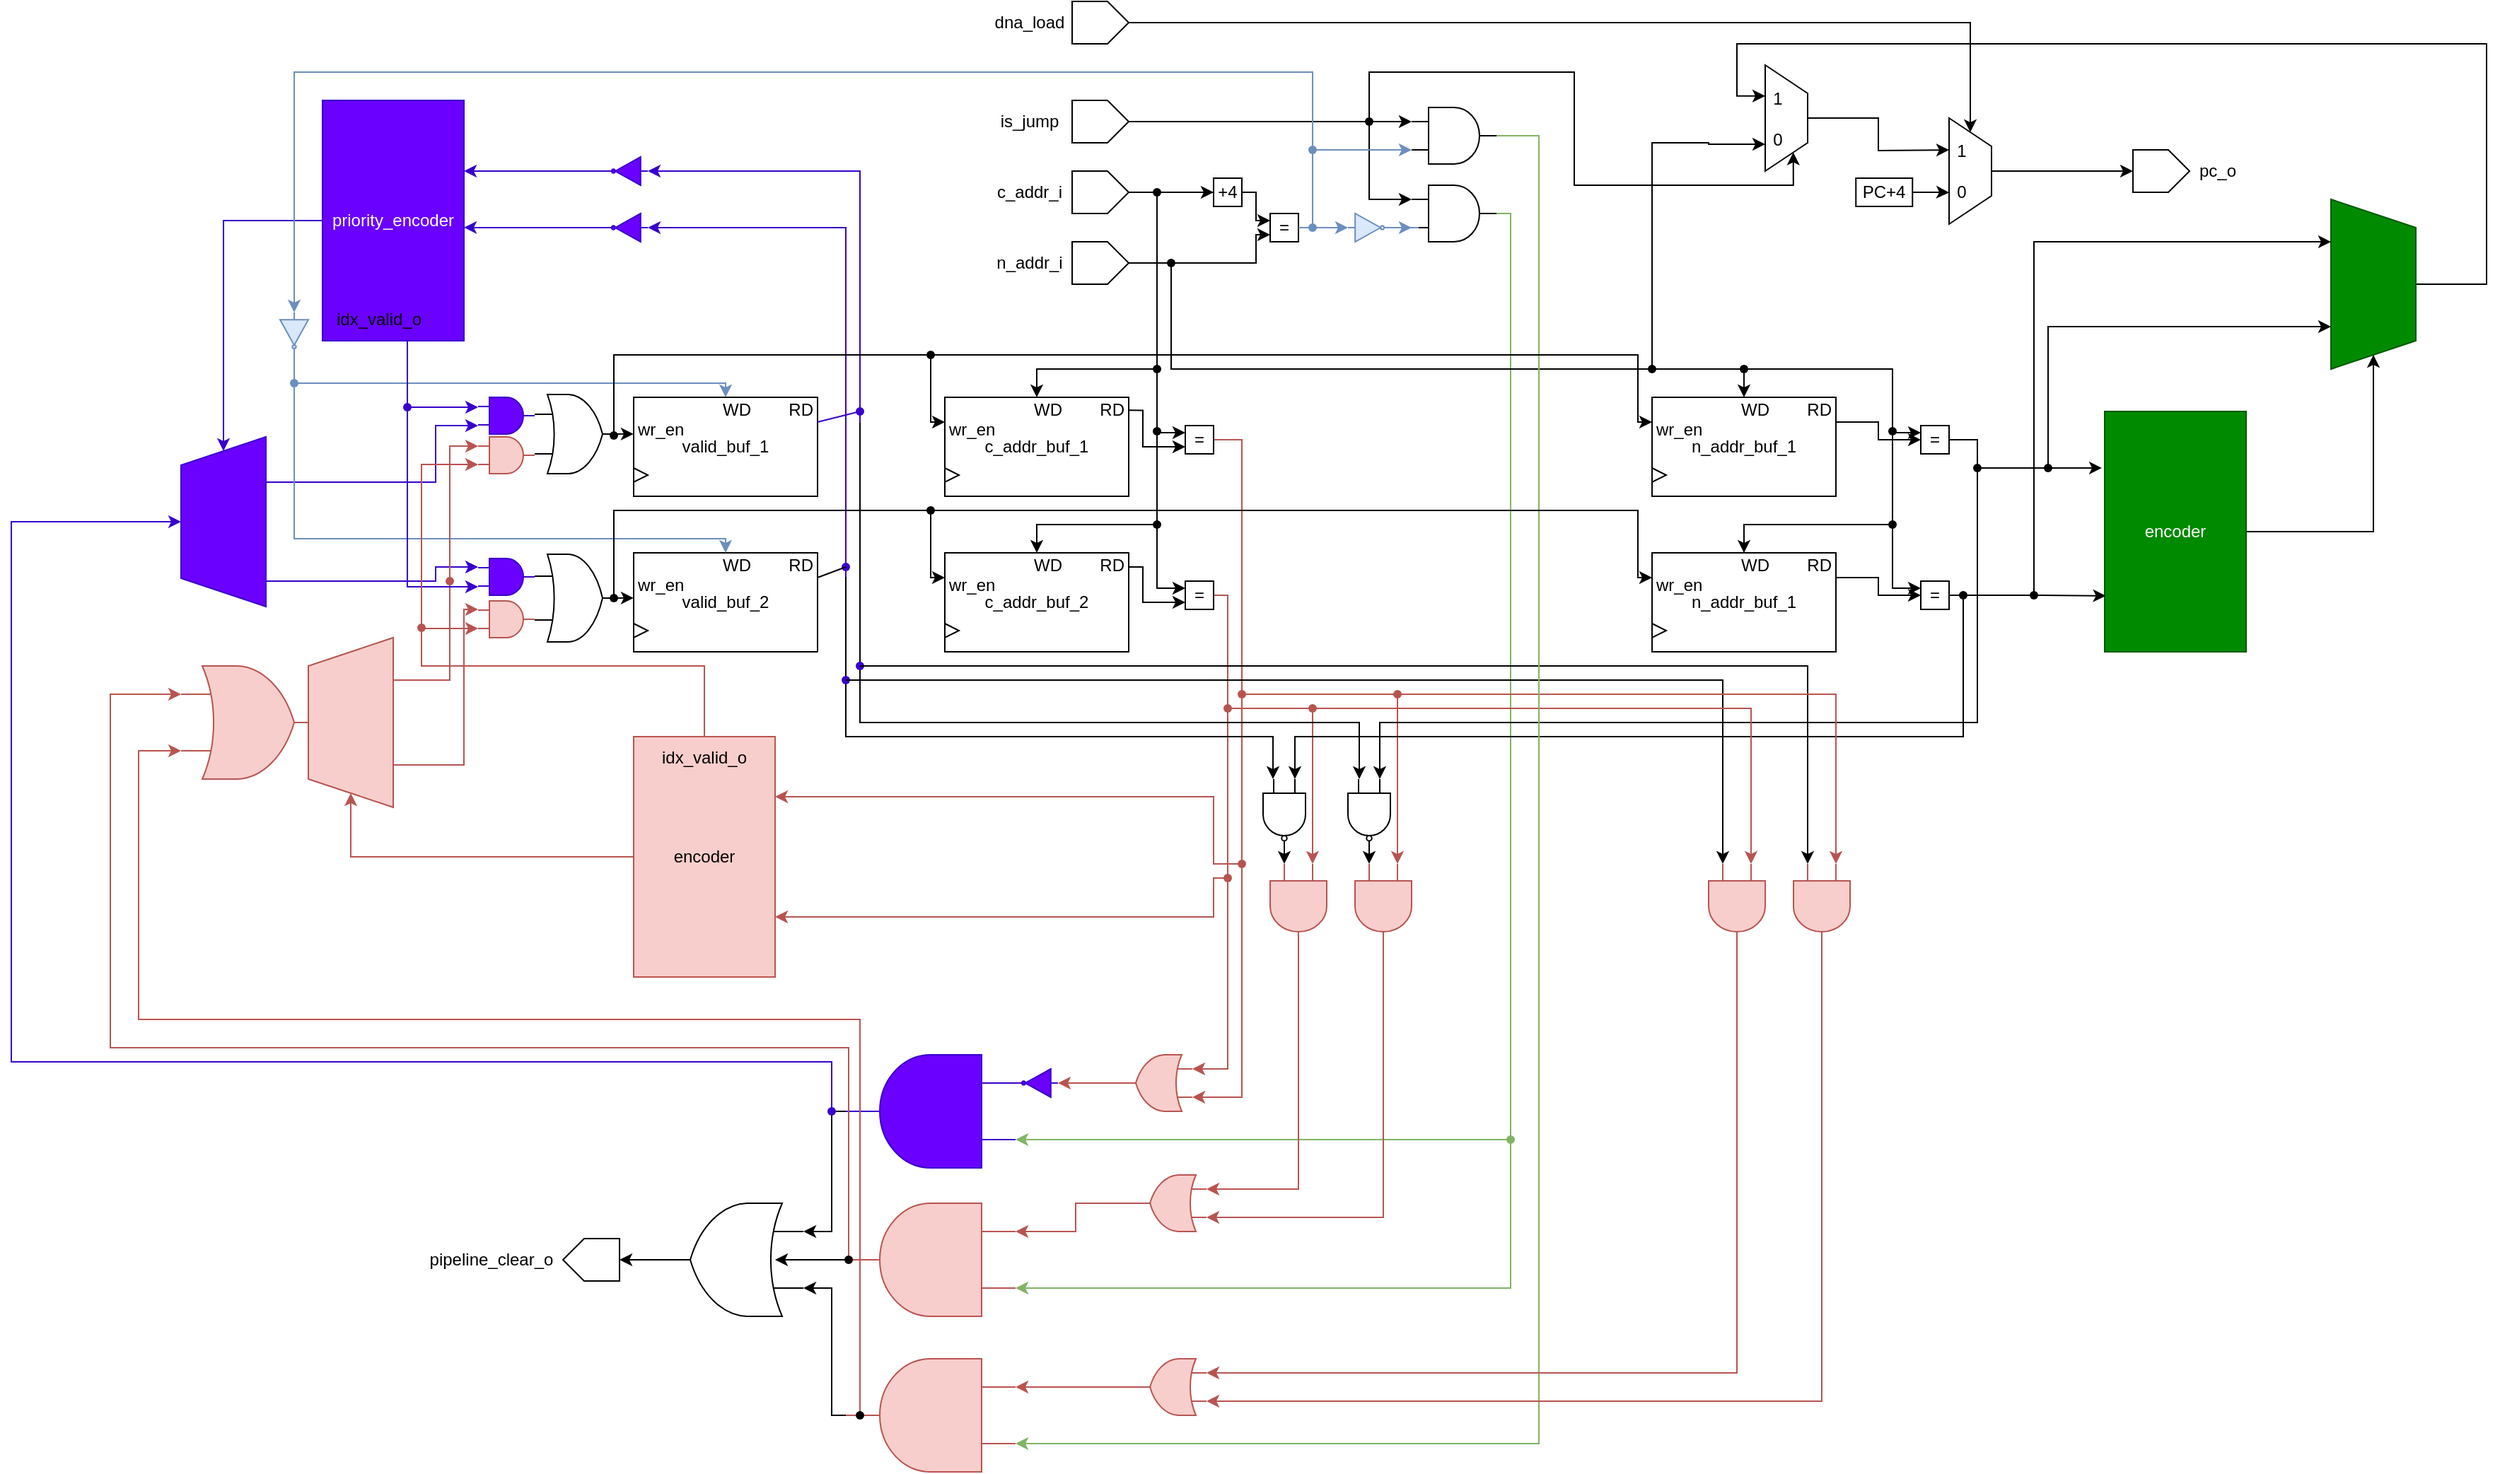 <mxfile version="25.0.3">
  <diagram name="Page-1" id="YLspwMIPm_NOD1BoJXcY">
    <mxGraphModel dx="2351" dy="804" grid="1" gridSize="10" guides="1" tooltips="1" connect="1" arrows="1" fold="1" page="1" pageScale="1" pageWidth="850" pageHeight="1100" math="0" shadow="0">
      <root>
        <mxCell id="0" />
        <mxCell id="1" parent="0" />
        <mxCell id="K6hKWRhBZdii8BDBdFps-9" style="edgeStyle=orthogonalEdgeStyle;rounded=0;orthogonalLoop=1;jettySize=auto;html=1;entryX=0;entryY=0.5;entryDx=0;entryDy=0;" parent="1" source="K6hKWRhBZdii8BDBdFps-4" target="K6hKWRhBZdii8BDBdFps-8" edge="1">
          <mxGeometry relative="1" as="geometry" />
        </mxCell>
        <mxCell id="K6hKWRhBZdii8BDBdFps-4" value="c_addr_i" style="shape=offPageConnector;whiteSpace=wrap;html=1;direction=north;spacingLeft=-100;" parent="1" vertex="1">
          <mxGeometry x="20" y="150" width="40" height="30" as="geometry" />
        </mxCell>
        <mxCell id="K6hKWRhBZdii8BDBdFps-13" style="edgeStyle=orthogonalEdgeStyle;rounded=0;orthogonalLoop=1;jettySize=auto;html=1;entryX=0;entryY=0.75;entryDx=0;entryDy=0;exitX=0.5;exitY=1;exitDx=0;exitDy=0;" parent="1" source="K6hKWRhBZdii8BDBdFps-5" target="K6hKWRhBZdii8BDBdFps-11" edge="1">
          <mxGeometry relative="1" as="geometry">
            <mxPoint x="65" y="215" as="sourcePoint" />
            <Array as="points">
              <mxPoint x="150" y="215" />
              <mxPoint x="150" y="195" />
            </Array>
          </mxGeometry>
        </mxCell>
        <mxCell id="K6hKWRhBZdii8BDBdFps-5" value="n_addr_i" style="shape=offPageConnector;whiteSpace=wrap;html=1;direction=north;spacingLeft=-100;" parent="1" vertex="1">
          <mxGeometry x="20" y="200" width="40" height="30" as="geometry" />
        </mxCell>
        <mxCell id="K6hKWRhBZdii8BDBdFps-6" value="is_jump" style="shape=offPageConnector;whiteSpace=wrap;html=1;direction=north;spacingLeft=-100;" parent="1" vertex="1">
          <mxGeometry x="20" y="100" width="40" height="30" as="geometry" />
        </mxCell>
        <mxCell id="K6hKWRhBZdii8BDBdFps-12" style="edgeStyle=orthogonalEdgeStyle;rounded=0;orthogonalLoop=1;jettySize=auto;html=1;entryX=0;entryY=0.25;entryDx=0;entryDy=0;" parent="1" target="K6hKWRhBZdii8BDBdFps-11" edge="1">
          <mxGeometry relative="1" as="geometry">
            <mxPoint x="105" y="165" as="sourcePoint" />
            <mxPoint x="165" y="200" as="targetPoint" />
            <Array as="points">
              <mxPoint x="150" y="165" />
              <mxPoint x="150" y="185" />
            </Array>
          </mxGeometry>
        </mxCell>
        <mxCell id="K6hKWRhBZdii8BDBdFps-8" value="+4" style="rounded=0;whiteSpace=wrap;html=1;" parent="1" vertex="1">
          <mxGeometry x="120" y="155" width="20" height="20" as="geometry" />
        </mxCell>
        <mxCell id="K6hKWRhBZdii8BDBdFps-11" value="=" style="rounded=0;whiteSpace=wrap;html=1;" parent="1" vertex="1">
          <mxGeometry x="160" y="180" width="20" height="20" as="geometry" />
        </mxCell>
        <mxCell id="K6hKWRhBZdii8BDBdFps-27" value="" style="group" parent="1" vertex="1" connectable="0">
          <mxGeometry x="-70" y="310" width="130" height="70" as="geometry" />
        </mxCell>
        <mxCell id="K6hKWRhBZdii8BDBdFps-25" value="&amp;nbsp; &amp;nbsp; &amp;nbsp; &amp;nbsp; &amp;nbsp; &amp;nbsp; &amp;nbsp; &amp;nbsp; &amp;nbsp; WD&amp;nbsp; &amp;nbsp; &amp;nbsp; &amp;nbsp; RD&lt;div&gt;&lt;div style=&quot;text-align: left;&quot;&gt;&lt;span style=&quot;background-color: initial;&quot;&gt;wr_en&lt;/span&gt;&lt;/div&gt;&lt;div&gt;&lt;div&gt;&lt;div&gt;&lt;br&gt;&lt;/div&gt;&lt;/div&gt;&lt;/div&gt;&lt;/div&gt;" style="rounded=0;whiteSpace=wrap;html=1;spacingTop=0;spacingBottom=24;" parent="K6hKWRhBZdii8BDBdFps-27" vertex="1">
          <mxGeometry width="130" height="70" as="geometry" />
        </mxCell>
        <mxCell id="K6hKWRhBZdii8BDBdFps-26" value="" style="triangle;whiteSpace=wrap;html=1;" parent="K6hKWRhBZdii8BDBdFps-27" vertex="1">
          <mxGeometry y="50" width="10" height="10" as="geometry" />
        </mxCell>
        <mxCell id="K6hKWRhBZdii8BDBdFps-28" value="c_addr_buf_1" style="text;html=1;align=center;verticalAlign=middle;whiteSpace=wrap;rounded=0;" parent="K6hKWRhBZdii8BDBdFps-27" vertex="1">
          <mxGeometry x="25" y="20" width="80" height="30" as="geometry" />
        </mxCell>
        <mxCell id="K6hKWRhBZdii8BDBdFps-29" value="" style="group" parent="1" vertex="1" connectable="0">
          <mxGeometry x="430" y="310" width="130" height="70" as="geometry" />
        </mxCell>
        <mxCell id="K6hKWRhBZdii8BDBdFps-30" value="&amp;nbsp; &amp;nbsp; &amp;nbsp; &amp;nbsp; &amp;nbsp; &amp;nbsp; &amp;nbsp; &amp;nbsp; &amp;nbsp; WD&amp;nbsp; &amp;nbsp; &amp;nbsp; &amp;nbsp; RD&lt;div&gt;&lt;div style=&quot;text-align: left;&quot;&gt;&lt;span style=&quot;background-color: initial;&quot;&gt;wr_en&lt;/span&gt;&lt;/div&gt;&lt;div&gt;&lt;div&gt;&lt;div&gt;&lt;br&gt;&lt;/div&gt;&lt;/div&gt;&lt;/div&gt;&lt;/div&gt;" style="rounded=0;whiteSpace=wrap;html=1;spacingTop=0;spacingBottom=24;" parent="K6hKWRhBZdii8BDBdFps-29" vertex="1">
          <mxGeometry width="130" height="70" as="geometry" />
        </mxCell>
        <mxCell id="K6hKWRhBZdii8BDBdFps-31" value="" style="triangle;whiteSpace=wrap;html=1;" parent="K6hKWRhBZdii8BDBdFps-29" vertex="1">
          <mxGeometry y="50" width="10" height="10" as="geometry" />
        </mxCell>
        <mxCell id="K6hKWRhBZdii8BDBdFps-32" value="n_addr_buf_1" style="text;html=1;align=center;verticalAlign=middle;whiteSpace=wrap;rounded=0;" parent="K6hKWRhBZdii8BDBdFps-29" vertex="1">
          <mxGeometry x="25" y="20" width="80" height="30" as="geometry" />
        </mxCell>
        <mxCell id="K6hKWRhBZdii8BDBdFps-33" value="" style="group" parent="1" vertex="1" connectable="0">
          <mxGeometry x="-290" y="310" width="140" height="90" as="geometry" />
        </mxCell>
        <mxCell id="K6hKWRhBZdii8BDBdFps-34" value="&amp;nbsp; &amp;nbsp; &amp;nbsp; &amp;nbsp; &amp;nbsp; &amp;nbsp; &amp;nbsp; &amp;nbsp; &amp;nbsp; WD&amp;nbsp; &amp;nbsp; &amp;nbsp; &amp;nbsp; RD&lt;div&gt;&lt;div style=&quot;text-align: left;&quot;&gt;&lt;span style=&quot;background-color: initial;&quot;&gt;wr_en&lt;/span&gt;&lt;/div&gt;&lt;div&gt;&lt;div&gt;&lt;div&gt;&lt;br&gt;&lt;/div&gt;&lt;/div&gt;&lt;/div&gt;&lt;/div&gt;" style="rounded=0;whiteSpace=wrap;html=1;spacingTop=0;spacingBottom=24;" parent="K6hKWRhBZdii8BDBdFps-33" vertex="1">
          <mxGeometry width="130" height="70" as="geometry" />
        </mxCell>
        <mxCell id="K6hKWRhBZdii8BDBdFps-35" value="" style="triangle;whiteSpace=wrap;html=1;" parent="K6hKWRhBZdii8BDBdFps-33" vertex="1">
          <mxGeometry y="50" width="10" height="10" as="geometry" />
        </mxCell>
        <mxCell id="K6hKWRhBZdii8BDBdFps-36" value="valid_buf_1" style="text;html=1;align=center;verticalAlign=middle;whiteSpace=wrap;rounded=0;" parent="K6hKWRhBZdii8BDBdFps-33" vertex="1">
          <mxGeometry x="25" y="20" width="80" height="30" as="geometry" />
        </mxCell>
        <mxCell id="K6hKWRhBZdii8BDBdFps-122" style="edgeStyle=orthogonalEdgeStyle;rounded=0;orthogonalLoop=1;jettySize=auto;html=1;entryX=0;entryY=0.25;entryDx=0;entryDy=0;entryPerimeter=0;exitX=1;exitY=0.5;exitDx=0;exitDy=0;exitPerimeter=0;fillColor=#d5e8d4;strokeColor=#82b366;" parent="1" source="K6hKWRhBZdii8BDBdFps-37" target="K6hKWRhBZdii8BDBdFps-124" edge="1">
          <mxGeometry relative="1" as="geometry">
            <mxPoint x="10" y="834.97" as="targetPoint" />
            <mxPoint x="320" y="434.97" as="sourcePoint" />
            <Array as="points">
              <mxPoint x="330" y="180" />
              <mxPoint x="330" y="835" />
            </Array>
          </mxGeometry>
        </mxCell>
        <mxCell id="K6hKWRhBZdii8BDBdFps-37" value="" style="verticalLabelPosition=bottom;shadow=0;dashed=0;align=center;html=1;verticalAlign=top;shape=mxgraph.electrical.logic_gates.logic_gate;operation=and;" parent="1" vertex="1">
          <mxGeometry x="260" y="160" width="60" height="40" as="geometry" />
        </mxCell>
        <mxCell id="K6hKWRhBZdii8BDBdFps-38" value="" style="verticalLabelPosition=bottom;shadow=0;dashed=0;align=center;html=1;verticalAlign=top;shape=mxgraph.electrical.logic_gates.inverter_2;fillColor=#dae8fc;strokeColor=#6c8ebf;" parent="1" vertex="1">
          <mxGeometry x="215" y="180" width="30" height="20" as="geometry" />
        </mxCell>
        <mxCell id="K6hKWRhBZdii8BDBdFps-39" value="" style="verticalLabelPosition=bottom;shadow=0;dashed=0;align=center;html=1;verticalAlign=top;shape=mxgraph.electrical.logic_gates.logic_gate;operation=and;" parent="1" vertex="1">
          <mxGeometry x="260" y="105" width="60" height="40" as="geometry" />
        </mxCell>
        <mxCell id="K6hKWRhBZdii8BDBdFps-40" style="edgeStyle=orthogonalEdgeStyle;rounded=0;orthogonalLoop=1;jettySize=auto;html=1;entryX=0;entryY=0.25;entryDx=0;entryDy=0;entryPerimeter=0;" parent="1" source="K6hKWRhBZdii8BDBdFps-6" target="K6hKWRhBZdii8BDBdFps-39" edge="1">
          <mxGeometry relative="1" as="geometry" />
        </mxCell>
        <mxCell id="K6hKWRhBZdii8BDBdFps-48" style="edgeStyle=orthogonalEdgeStyle;rounded=0;orthogonalLoop=1;jettySize=auto;html=1;entryX=0;entryY=0.5;entryDx=0;entryDy=0;entryPerimeter=0;fillColor=#dae8fc;strokeColor=#6c8ebf;" parent="1" source="K6hKWRhBZdii8BDBdFps-11" target="K6hKWRhBZdii8BDBdFps-38" edge="1">
          <mxGeometry relative="1" as="geometry">
            <mxPoint x="220" y="230" as="targetPoint" />
          </mxGeometry>
        </mxCell>
        <mxCell id="K6hKWRhBZdii8BDBdFps-49" style="edgeStyle=orthogonalEdgeStyle;rounded=0;orthogonalLoop=1;jettySize=auto;html=1;entryX=0;entryY=0.75;entryDx=0;entryDy=0;entryPerimeter=0;fillColor=#dae8fc;strokeColor=#6c8ebf;" parent="1" source="K6hKWRhBZdii8BDBdFps-38" target="K6hKWRhBZdii8BDBdFps-37" edge="1">
          <mxGeometry relative="1" as="geometry" />
        </mxCell>
        <mxCell id="K6hKWRhBZdii8BDBdFps-118" style="edgeStyle=orthogonalEdgeStyle;rounded=0;orthogonalLoop=1;jettySize=auto;html=1;entryX=0;entryY=0.25;entryDx=0;entryDy=0;entryPerimeter=0;exitX=1;exitY=0.5;exitDx=0;exitDy=0;fillColor=#f8cecc;strokeColor=#b85450;" parent="1" source="K6hKWRhBZdii8BDBdFps-52" target="K6hKWRhBZdii8BDBdFps-119" edge="1">
          <mxGeometry relative="1" as="geometry">
            <mxPoint x="40" y="804.97" as="targetPoint" />
            <mxPoint x="120" y="594.97" as="sourcePoint" />
            <Array as="points">
              <mxPoint x="140" y="340" />
              <mxPoint x="140" y="805" />
            </Array>
          </mxGeometry>
        </mxCell>
        <mxCell id="K6hKWRhBZdii8BDBdFps-52" value="=" style="rounded=0;whiteSpace=wrap;html=1;" parent="1" vertex="1">
          <mxGeometry x="100" y="330" width="20" height="20" as="geometry" />
        </mxCell>
        <mxCell id="O-KffDvgN3JifZ1gRdpQ-68" style="edgeStyle=orthogonalEdgeStyle;rounded=0;orthogonalLoop=1;jettySize=auto;html=1;entryX=1;entryY=0.25;entryDx=0;entryDy=0;" edge="1" parent="1" source="K6hKWRhBZdii8BDBdFps-57" target="09FnoaacUL5NaG-trUYr-19">
          <mxGeometry relative="1" as="geometry">
            <Array as="points">
              <mxPoint x="230" y="80" />
              <mxPoint x="375" y="80" />
              <mxPoint x="375" y="160" />
              <mxPoint x="530" y="160" />
            </Array>
          </mxGeometry>
        </mxCell>
        <mxCell id="K6hKWRhBZdii8BDBdFps-57" value="" style="shape=waypoint;sketch=0;size=6;pointerEvents=1;points=[];fillColor=none;resizable=0;rotatable=0;perimeter=centerPerimeter;snapToPoint=1;" parent="1" vertex="1">
          <mxGeometry x="220" y="105" width="20" height="20" as="geometry" />
        </mxCell>
        <mxCell id="K6hKWRhBZdii8BDBdFps-58" style="edgeStyle=orthogonalEdgeStyle;rounded=0;orthogonalLoop=1;jettySize=auto;html=1;entryX=0;entryY=0.25;entryDx=0;entryDy=0;entryPerimeter=0;" parent="1" source="K6hKWRhBZdii8BDBdFps-57" target="K6hKWRhBZdii8BDBdFps-37" edge="1">
          <mxGeometry relative="1" as="geometry">
            <Array as="points">
              <mxPoint x="230" y="170" />
            </Array>
          </mxGeometry>
        </mxCell>
        <mxCell id="K6hKWRhBZdii8BDBdFps-60" value="" style="shape=waypoint;sketch=0;size=6;pointerEvents=1;points=[];fillColor=#dae8fc;resizable=0;rotatable=0;perimeter=centerPerimeter;snapToPoint=1;strokeColor=#6c8ebf;" parent="1" vertex="1">
          <mxGeometry x="180" y="180" width="20" height="20" as="geometry" />
        </mxCell>
        <mxCell id="K6hKWRhBZdii8BDBdFps-61" style="edgeStyle=orthogonalEdgeStyle;rounded=0;orthogonalLoop=1;jettySize=auto;html=1;entryX=0;entryY=0.75;entryDx=0;entryDy=0;entryPerimeter=0;exitX=0.55;exitY=-0.033;exitDx=0;exitDy=0;exitPerimeter=0;fillColor=#dae8fc;strokeColor=#6c8ebf;" parent="1" source="K6hKWRhBZdii8BDBdFps-60" target="K6hKWRhBZdii8BDBdFps-39" edge="1">
          <mxGeometry relative="1" as="geometry">
            <mxPoint x="190" y="170" as="sourcePoint" />
            <Array as="points">
              <mxPoint x="190" y="135" />
            </Array>
          </mxGeometry>
        </mxCell>
        <mxCell id="K6hKWRhBZdii8BDBdFps-65" style="edgeStyle=orthogonalEdgeStyle;rounded=0;orthogonalLoop=1;jettySize=auto;html=1;entryX=0;entryY=0.25;entryDx=0;entryDy=0;" parent="1" source="K6hKWRhBZdii8BDBdFps-62" target="K6hKWRhBZdii8BDBdFps-52" edge="1">
          <mxGeometry relative="1" as="geometry">
            <Array as="points">
              <mxPoint x="80" y="335" />
            </Array>
          </mxGeometry>
        </mxCell>
        <mxCell id="K6hKWRhBZdii8BDBdFps-62" value="" style="shape=waypoint;sketch=0;size=6;pointerEvents=1;points=[];fillColor=none;resizable=0;rotatable=0;perimeter=centerPerimeter;snapToPoint=1;" parent="1" vertex="1">
          <mxGeometry x="70" y="155" width="20" height="20" as="geometry" />
        </mxCell>
        <mxCell id="K6hKWRhBZdii8BDBdFps-66" style="edgeStyle=orthogonalEdgeStyle;rounded=0;orthogonalLoop=1;jettySize=auto;html=1;exitX=0.997;exitY=0.131;exitDx=0;exitDy=0;entryX=0;entryY=0.75;entryDx=0;entryDy=0;exitPerimeter=0;" parent="1" source="K6hKWRhBZdii8BDBdFps-25" target="K6hKWRhBZdii8BDBdFps-52" edge="1">
          <mxGeometry relative="1" as="geometry">
            <Array as="points">
              <mxPoint x="70" y="319" />
              <mxPoint x="70" y="345" />
            </Array>
          </mxGeometry>
        </mxCell>
        <mxCell id="K6hKWRhBZdii8BDBdFps-67" value="" style="group" parent="1" vertex="1" connectable="0">
          <mxGeometry x="-70" y="420" width="130" height="70" as="geometry" />
        </mxCell>
        <mxCell id="K6hKWRhBZdii8BDBdFps-68" value="&amp;nbsp; &amp;nbsp; &amp;nbsp; &amp;nbsp; &amp;nbsp; &amp;nbsp; &amp;nbsp; &amp;nbsp; &amp;nbsp; WD&amp;nbsp; &amp;nbsp; &amp;nbsp; &amp;nbsp; RD&lt;div&gt;&lt;div style=&quot;text-align: left;&quot;&gt;&lt;span style=&quot;background-color: initial;&quot;&gt;wr_en&lt;/span&gt;&lt;/div&gt;&lt;div&gt;&lt;div&gt;&lt;div&gt;&lt;br&gt;&lt;/div&gt;&lt;/div&gt;&lt;/div&gt;&lt;/div&gt;" style="rounded=0;whiteSpace=wrap;html=1;spacingTop=0;spacingBottom=24;" parent="K6hKWRhBZdii8BDBdFps-67" vertex="1">
          <mxGeometry width="130" height="70" as="geometry" />
        </mxCell>
        <mxCell id="K6hKWRhBZdii8BDBdFps-69" value="" style="triangle;whiteSpace=wrap;html=1;" parent="K6hKWRhBZdii8BDBdFps-67" vertex="1">
          <mxGeometry y="50" width="10" height="10" as="geometry" />
        </mxCell>
        <mxCell id="K6hKWRhBZdii8BDBdFps-70" value="c_addr_buf_2" style="text;html=1;align=center;verticalAlign=middle;whiteSpace=wrap;rounded=0;" parent="K6hKWRhBZdii8BDBdFps-67" vertex="1">
          <mxGeometry x="25" y="20" width="80" height="30" as="geometry" />
        </mxCell>
        <mxCell id="K6hKWRhBZdii8BDBdFps-117" style="edgeStyle=orthogonalEdgeStyle;rounded=0;orthogonalLoop=1;jettySize=auto;html=1;entryX=0;entryY=0.75;entryDx=0;entryDy=0;entryPerimeter=0;exitX=1;exitY=0.5;exitDx=0;exitDy=0;fillColor=#f8cecc;strokeColor=#b85450;" parent="1" source="K6hKWRhBZdii8BDBdFps-71" target="K6hKWRhBZdii8BDBdFps-119" edge="1">
          <mxGeometry relative="1" as="geometry">
            <mxPoint x="40" y="784.97" as="targetPoint" />
            <mxPoint x="120" y="704.97" as="sourcePoint" />
            <Array as="points">
              <mxPoint x="130" y="450" />
              <mxPoint x="130" y="785" />
            </Array>
          </mxGeometry>
        </mxCell>
        <mxCell id="K6hKWRhBZdii8BDBdFps-71" value="=" style="rounded=0;whiteSpace=wrap;html=1;" parent="1" vertex="1">
          <mxGeometry x="100" y="440" width="20" height="20" as="geometry" />
        </mxCell>
        <mxCell id="K6hKWRhBZdii8BDBdFps-73" style="edgeStyle=orthogonalEdgeStyle;rounded=0;orthogonalLoop=1;jettySize=auto;html=1;entryX=0;entryY=0.25;entryDx=0;entryDy=0;" parent="1" source="K6hKWRhBZdii8BDBdFps-72" target="K6hKWRhBZdii8BDBdFps-71" edge="1">
          <mxGeometry relative="1" as="geometry">
            <Array as="points">
              <mxPoint x="80" y="445" />
            </Array>
          </mxGeometry>
        </mxCell>
        <mxCell id="K6hKWRhBZdii8BDBdFps-72" value="" style="shape=waypoint;sketch=0;size=6;pointerEvents=1;points=[];fillColor=none;resizable=0;rotatable=0;perimeter=centerPerimeter;snapToPoint=1;" parent="1" vertex="1">
          <mxGeometry x="70" y="324" width="20" height="20" as="geometry" />
        </mxCell>
        <mxCell id="K6hKWRhBZdii8BDBdFps-74" style="edgeStyle=orthogonalEdgeStyle;rounded=0;orthogonalLoop=1;jettySize=auto;html=1;entryX=0;entryY=0.75;entryDx=0;entryDy=0;" parent="1" target="K6hKWRhBZdii8BDBdFps-71" edge="1">
          <mxGeometry relative="1" as="geometry">
            <mxPoint x="60" y="430" as="sourcePoint" />
            <Array as="points">
              <mxPoint x="60" y="430" />
              <mxPoint x="70" y="430" />
              <mxPoint x="70" y="455" />
            </Array>
          </mxGeometry>
        </mxCell>
        <mxCell id="K6hKWRhBZdii8BDBdFps-76" value="" style="group" parent="1" vertex="1" connectable="0">
          <mxGeometry x="-290" y="420" width="130" height="70" as="geometry" />
        </mxCell>
        <mxCell id="K6hKWRhBZdii8BDBdFps-77" value="&amp;nbsp; &amp;nbsp; &amp;nbsp; &amp;nbsp; &amp;nbsp; &amp;nbsp; &amp;nbsp; &amp;nbsp; &amp;nbsp; WD&amp;nbsp; &amp;nbsp; &amp;nbsp; &amp;nbsp; RD&lt;div&gt;&lt;div style=&quot;text-align: left;&quot;&gt;&lt;span style=&quot;background-color: initial;&quot;&gt;wr_en&lt;/span&gt;&lt;/div&gt;&lt;div&gt;&lt;div&gt;&lt;div&gt;&lt;br&gt;&lt;/div&gt;&lt;/div&gt;&lt;/div&gt;&lt;/div&gt;" style="rounded=0;whiteSpace=wrap;html=1;spacingTop=0;spacingBottom=24;" parent="K6hKWRhBZdii8BDBdFps-76" vertex="1">
          <mxGeometry width="130" height="70" as="geometry" />
        </mxCell>
        <mxCell id="K6hKWRhBZdii8BDBdFps-78" value="" style="triangle;whiteSpace=wrap;html=1;" parent="K6hKWRhBZdii8BDBdFps-76" vertex="1">
          <mxGeometry y="50" width="10" height="10" as="geometry" />
        </mxCell>
        <mxCell id="K6hKWRhBZdii8BDBdFps-79" value="valid_buf_2" style="text;html=1;align=center;verticalAlign=middle;whiteSpace=wrap;rounded=0;" parent="K6hKWRhBZdii8BDBdFps-76" vertex="1">
          <mxGeometry x="25" y="20" width="80" height="30" as="geometry" />
        </mxCell>
        <mxCell id="K6hKWRhBZdii8BDBdFps-85" style="edgeStyle=orthogonalEdgeStyle;rounded=0;orthogonalLoop=1;jettySize=auto;html=1;entryX=0.5;entryY=0;entryDx=0;entryDy=0;" parent="1" source="K6hKWRhBZdii8BDBdFps-84" target="K6hKWRhBZdii8BDBdFps-25" edge="1">
          <mxGeometry relative="1" as="geometry" />
        </mxCell>
        <mxCell id="K6hKWRhBZdii8BDBdFps-84" value="" style="shape=waypoint;sketch=0;size=6;pointerEvents=1;points=[];fillColor=none;resizable=0;rotatable=0;perimeter=centerPerimeter;snapToPoint=1;" parent="1" vertex="1">
          <mxGeometry x="70" y="280" width="20" height="20" as="geometry" />
        </mxCell>
        <mxCell id="K6hKWRhBZdii8BDBdFps-87" style="edgeStyle=orthogonalEdgeStyle;rounded=0;orthogonalLoop=1;jettySize=auto;html=1;entryX=0.5;entryY=0;entryDx=0;entryDy=0;" parent="1" source="K6hKWRhBZdii8BDBdFps-86" target="K6hKWRhBZdii8BDBdFps-68" edge="1">
          <mxGeometry relative="1" as="geometry">
            <Array as="points">
              <mxPoint x="80" y="400" />
              <mxPoint x="-5" y="400" />
            </Array>
          </mxGeometry>
        </mxCell>
        <mxCell id="K6hKWRhBZdii8BDBdFps-86" value="" style="shape=waypoint;sketch=0;size=6;pointerEvents=1;points=[];fillColor=none;resizable=0;rotatable=0;perimeter=centerPerimeter;snapToPoint=1;" parent="1" vertex="1">
          <mxGeometry x="70" y="390" width="20" height="20" as="geometry" />
        </mxCell>
        <mxCell id="K6hKWRhBZdii8BDBdFps-89" value="" style="group" parent="1" vertex="1" connectable="0">
          <mxGeometry x="430" y="420" width="130" height="70" as="geometry" />
        </mxCell>
        <mxCell id="K6hKWRhBZdii8BDBdFps-90" value="&amp;nbsp; &amp;nbsp; &amp;nbsp; &amp;nbsp; &amp;nbsp; &amp;nbsp; &amp;nbsp; &amp;nbsp; &amp;nbsp; WD&amp;nbsp; &amp;nbsp; &amp;nbsp; &amp;nbsp; RD&lt;div&gt;&lt;div style=&quot;text-align: left;&quot;&gt;&lt;span style=&quot;background-color: initial;&quot;&gt;wr_en&lt;/span&gt;&lt;/div&gt;&lt;div&gt;&lt;div&gt;&lt;div&gt;&lt;br&gt;&lt;/div&gt;&lt;/div&gt;&lt;/div&gt;&lt;/div&gt;" style="rounded=0;whiteSpace=wrap;html=1;spacingTop=0;spacingBottom=24;" parent="K6hKWRhBZdii8BDBdFps-89" vertex="1">
          <mxGeometry width="130" height="70" as="geometry" />
        </mxCell>
        <mxCell id="K6hKWRhBZdii8BDBdFps-91" value="" style="triangle;whiteSpace=wrap;html=1;" parent="K6hKWRhBZdii8BDBdFps-89" vertex="1">
          <mxGeometry y="50" width="10" height="10" as="geometry" />
        </mxCell>
        <mxCell id="K6hKWRhBZdii8BDBdFps-92" value="n_addr_buf_1" style="text;html=1;align=center;verticalAlign=middle;whiteSpace=wrap;rounded=0;" parent="K6hKWRhBZdii8BDBdFps-89" vertex="1">
          <mxGeometry x="25" y="20" width="80" height="30" as="geometry" />
        </mxCell>
        <mxCell id="K6hKWRhBZdii8BDBdFps-94" style="edgeStyle=orthogonalEdgeStyle;rounded=0;orthogonalLoop=1;jettySize=auto;html=1;entryX=0.5;entryY=0;entryDx=0;entryDy=0;" parent="1" source="K6hKWRhBZdii8BDBdFps-93" target="K6hKWRhBZdii8BDBdFps-30" edge="1">
          <mxGeometry relative="1" as="geometry">
            <Array as="points">
              <mxPoint x="90" y="290" />
              <mxPoint x="495" y="290" />
            </Array>
          </mxGeometry>
        </mxCell>
        <mxCell id="K6hKWRhBZdii8BDBdFps-93" value="" style="shape=waypoint;sketch=0;size=6;pointerEvents=1;points=[];fillColor=none;resizable=0;rotatable=0;perimeter=centerPerimeter;snapToPoint=1;" parent="1" vertex="1">
          <mxGeometry x="80" y="205" width="20" height="20" as="geometry" />
        </mxCell>
        <mxCell id="K6hKWRhBZdii8BDBdFps-111" style="edgeStyle=orthogonalEdgeStyle;rounded=0;orthogonalLoop=1;jettySize=auto;html=1;entryX=1;entryY=0.5;entryDx=0;entryDy=0;fillColor=#6a00ff;strokeColor=#3700CC;" parent="1" source="K6hKWRhBZdii8BDBdFps-102" target="K6hKWRhBZdii8BDBdFps-108" edge="1">
          <mxGeometry relative="1" as="geometry" />
        </mxCell>
        <mxCell id="K6hKWRhBZdii8BDBdFps-105" style="edgeStyle=orthogonalEdgeStyle;rounded=0;orthogonalLoop=1;jettySize=auto;html=1;entryX=0;entryY=0.5;entryDx=0;entryDy=0;entryPerimeter=0;fillColor=#6a00ff;strokeColor=#3700CC;" parent="1" target="K6hKWRhBZdii8BDBdFps-164" edge="1">
          <mxGeometry relative="1" as="geometry">
            <mxPoint x="-260" y="150" as="targetPoint" />
            <Array as="points">
              <mxPoint x="-130" y="150" />
            </Array>
            <mxPoint x="-130" y="328" as="sourcePoint" />
          </mxGeometry>
        </mxCell>
        <mxCell id="K6hKWRhBZdii8BDBdFps-107" style="edgeStyle=orthogonalEdgeStyle;rounded=0;orthogonalLoop=1;jettySize=auto;html=1;entryX=0;entryY=0.5;entryDx=0;entryDy=0;entryPerimeter=0;fillColor=#6a00ff;strokeColor=#3700CC;" parent="1" target="K6hKWRhBZdii8BDBdFps-165" edge="1">
          <mxGeometry relative="1" as="geometry">
            <mxPoint x="-260" y="190" as="targetPoint" />
            <Array as="points">
              <mxPoint x="-140" y="190" />
            </Array>
            <mxPoint x="-140" y="437" as="sourcePoint" />
          </mxGeometry>
        </mxCell>
        <mxCell id="K6hKWRhBZdii8BDBdFps-147" style="edgeStyle=orthogonalEdgeStyle;rounded=0;orthogonalLoop=1;jettySize=auto;html=1;fillColor=#6a00ff;strokeColor=#3700CC;" parent="1" source="K6hKWRhBZdii8BDBdFps-108" edge="1">
          <mxGeometry relative="1" as="geometry">
            <mxPoint x="-400" y="330" as="targetPoint" />
            <Array as="points">
              <mxPoint x="-430" y="370" />
              <mxPoint x="-430" y="330" />
            </Array>
          </mxGeometry>
        </mxCell>
        <mxCell id="K6hKWRhBZdii8BDBdFps-108" value="" style="shape=trapezoid;perimeter=trapezoidPerimeter;whiteSpace=wrap;html=1;fixedSize=1;direction=north;fillColor=#6a00ff;fontColor=#ffffff;strokeColor=#3700CC;" parent="1" vertex="1">
          <mxGeometry x="-610" y="338" width="60" height="120" as="geometry" />
        </mxCell>
        <mxCell id="K6hKWRhBZdii8BDBdFps-102" value="priority_encoder" style="rounded=0;whiteSpace=wrap;html=1;fillColor=#6a00ff;fontColor=#ffffff;strokeColor=#3700CC;" parent="1" vertex="1">
          <mxGeometry x="-510" y="100" width="100" height="170" as="geometry" />
        </mxCell>
        <mxCell id="K6hKWRhBZdii8BDBdFps-119" value="" style="verticalLabelPosition=bottom;shadow=0;dashed=0;align=center;html=1;verticalAlign=top;shape=mxgraph.electrical.logic_gates.logic_gate;operation=or;direction=west;fillColor=#f8cecc;strokeColor=#b85450;" parent="1" vertex="1">
          <mxGeometry x="55" y="774.97" width="50" height="40" as="geometry" />
        </mxCell>
        <mxCell id="K6hKWRhBZdii8BDBdFps-120" value="" style="verticalLabelPosition=bottom;shadow=0;dashed=0;align=center;html=1;verticalAlign=top;shape=mxgraph.electrical.logic_gates.inverter_2;direction=west;fillColor=#6a00ff;fontColor=#ffffff;strokeColor=#3700CC;" parent="1" vertex="1">
          <mxGeometry x="-20" y="784.97" width="30" height="20" as="geometry" />
        </mxCell>
        <mxCell id="K6hKWRhBZdii8BDBdFps-121" style="edgeStyle=orthogonalEdgeStyle;rounded=0;orthogonalLoop=1;jettySize=auto;html=1;entryX=0;entryY=0.5;entryDx=0;entryDy=0;entryPerimeter=0;fillColor=#f8cecc;strokeColor=#b85450;" parent="1" source="K6hKWRhBZdii8BDBdFps-119" target="K6hKWRhBZdii8BDBdFps-120" edge="1">
          <mxGeometry relative="1" as="geometry" />
        </mxCell>
        <mxCell id="K6hKWRhBZdii8BDBdFps-124" value="" style="verticalLabelPosition=bottom;shadow=0;dashed=0;align=center;html=1;verticalAlign=top;shape=mxgraph.electrical.logic_gates.logic_gate;operation=and;direction=west;fillColor=#6a00ff;fontColor=#ffffff;strokeColor=#3700CC;" parent="1" vertex="1">
          <mxGeometry x="-140" y="774.97" width="120" height="80" as="geometry" />
        </mxCell>
        <mxCell id="K6hKWRhBZdii8BDBdFps-135" style="edgeStyle=orthogonalEdgeStyle;rounded=0;orthogonalLoop=1;jettySize=auto;html=1;exitX=1;exitY=0.5;exitDx=0;exitDy=0;exitPerimeter=0;entryX=0.5;entryY=0;entryDx=0;entryDy=0;" parent="1" source="K6hKWRhBZdii8BDBdFps-130" target="K6hKWRhBZdii8BDBdFps-134" edge="1">
          <mxGeometry relative="1" as="geometry" />
        </mxCell>
        <mxCell id="K6hKWRhBZdii8BDBdFps-130" value="" style="verticalLabelPosition=bottom;shadow=0;dashed=0;align=center;html=1;verticalAlign=top;shape=mxgraph.electrical.logic_gates.logic_gate;operation=or;direction=west;" parent="1" vertex="1">
          <mxGeometry x="-270" y="880" width="100" height="80" as="geometry" />
        </mxCell>
        <mxCell id="K6hKWRhBZdii8BDBdFps-132" style="edgeStyle=orthogonalEdgeStyle;rounded=0;orthogonalLoop=1;jettySize=auto;html=1;exitX=1;exitY=0.5;exitDx=0;exitDy=0;exitPerimeter=0;entryX=0;entryY=0.75;entryDx=0;entryDy=0;entryPerimeter=0;" parent="1" source="K6hKWRhBZdii8BDBdFps-124" target="K6hKWRhBZdii8BDBdFps-130" edge="1">
          <mxGeometry relative="1" as="geometry">
            <mxPoint x="-120" y="900" as="targetPoint" />
            <Array as="points">
              <mxPoint x="-150" y="815" />
              <mxPoint x="-150" y="900" />
              <mxPoint x="-170" y="900" />
            </Array>
          </mxGeometry>
        </mxCell>
        <mxCell id="K6hKWRhBZdii8BDBdFps-134" value="pipeline_clear_o" style="shape=offPageConnector;whiteSpace=wrap;html=1;direction=south;spacingLeft=-100;spacingRight=41;" parent="1" vertex="1">
          <mxGeometry x="-340" y="905" width="40" height="30" as="geometry" />
        </mxCell>
        <mxCell id="K6hKWRhBZdii8BDBdFps-136" value="" style="verticalLabelPosition=bottom;shadow=0;dashed=0;align=center;html=1;verticalAlign=top;shape=mxgraph.electrical.logic_gates.logic_gate;operation=and;direction=south;fillColor=#f8cecc;strokeColor=#b85450;" parent="1" vertex="1">
          <mxGeometry x="160" y="640" width="40" height="60" as="geometry" />
        </mxCell>
        <mxCell id="K6hKWRhBZdii8BDBdFps-137" value="" style="verticalLabelPosition=bottom;shadow=0;dashed=0;align=center;html=1;verticalAlign=top;shape=mxgraph.electrical.logic_gates.logic_gate;operation=and;direction=south;fillColor=#f8cecc;strokeColor=#b85450;" parent="1" vertex="1">
          <mxGeometry x="220" y="640" width="40" height="60" as="geometry" />
        </mxCell>
        <mxCell id="K6hKWRhBZdii8BDBdFps-138" value="&#xa;" style="shape=waypoint;sketch=0;size=6;pointerEvents=1;points=[];fillColor=#f8cecc;resizable=0;rotatable=0;perimeter=centerPerimeter;snapToPoint=1;strokeColor=#b85450;" parent="1" vertex="1">
          <mxGeometry x="130" y="510" width="20" height="20" as="geometry" />
        </mxCell>
        <mxCell id="K6hKWRhBZdii8BDBdFps-139" value="&#xa;" style="shape=waypoint;sketch=0;size=6;pointerEvents=1;points=[];fillColor=#f8cecc;resizable=0;rotatable=0;perimeter=centerPerimeter;snapToPoint=1;strokeColor=#b85450;" parent="1" vertex="1">
          <mxGeometry x="120" y="520" width="20" height="20" as="geometry" />
        </mxCell>
        <mxCell id="K6hKWRhBZdii8BDBdFps-140" style="edgeStyle=orthogonalEdgeStyle;rounded=0;orthogonalLoop=1;jettySize=auto;html=1;entryX=0;entryY=0.25;entryDx=0;entryDy=0;entryPerimeter=0;fillColor=#f8cecc;strokeColor=#b85450;" parent="1" source="K6hKWRhBZdii8BDBdFps-138" target="K6hKWRhBZdii8BDBdFps-137" edge="1">
          <mxGeometry relative="1" as="geometry" />
        </mxCell>
        <mxCell id="K6hKWRhBZdii8BDBdFps-141" style="edgeStyle=orthogonalEdgeStyle;rounded=0;orthogonalLoop=1;jettySize=auto;html=1;entryX=0;entryY=0.25;entryDx=0;entryDy=0;entryPerimeter=0;fillColor=#f8cecc;strokeColor=#b85450;" parent="1" source="K6hKWRhBZdii8BDBdFps-139" target="K6hKWRhBZdii8BDBdFps-136" edge="1">
          <mxGeometry relative="1" as="geometry" />
        </mxCell>
        <mxCell id="K6hKWRhBZdii8BDBdFps-142" style="edgeStyle=orthogonalEdgeStyle;rounded=0;orthogonalLoop=1;jettySize=auto;html=1;entryX=0;entryY=0.75;entryDx=0;entryDy=0;entryPerimeter=0;fillColor=#6a00ff;strokeColor=#000000;" parent="1" edge="1">
          <mxGeometry relative="1" as="geometry">
            <mxPoint x="222.5" y="580" as="targetPoint" />
            <Array as="points">
              <mxPoint x="-130" y="540" />
              <mxPoint x="223" y="540" />
              <mxPoint x="223" y="580" />
            </Array>
            <mxPoint x="-130" y="328" as="sourcePoint" />
          </mxGeometry>
        </mxCell>
        <mxCell id="K6hKWRhBZdii8BDBdFps-143" style="edgeStyle=orthogonalEdgeStyle;rounded=0;orthogonalLoop=1;jettySize=auto;html=1;entryX=0;entryY=0.75;entryDx=0;entryDy=0;entryPerimeter=0;fillColor=#6a00ff;strokeColor=#000000;" parent="1" edge="1">
          <mxGeometry relative="1" as="geometry">
            <mxPoint x="-140" y="437" as="sourcePoint" />
            <mxPoint x="162.5" y="580" as="targetPoint" />
            <Array as="points">
              <mxPoint x="-140" y="550" />
              <mxPoint x="162" y="550" />
              <mxPoint x="162" y="580" />
            </Array>
          </mxGeometry>
        </mxCell>
        <mxCell id="K6hKWRhBZdii8BDBdFps-146" style="edgeStyle=orthogonalEdgeStyle;rounded=0;orthogonalLoop=1;jettySize=auto;html=1;entryX=0.5;entryY=0;entryDx=0;entryDy=0;fillColor=#6a00ff;strokeColor=#3700CC;" parent="1" source="K6hKWRhBZdii8BDBdFps-145" target="K6hKWRhBZdii8BDBdFps-108" edge="1">
          <mxGeometry relative="1" as="geometry">
            <mxPoint x="-700" y="500" as="targetPoint" />
            <Array as="points">
              <mxPoint x="-150" y="780" />
              <mxPoint x="-730" y="780" />
              <mxPoint x="-730" y="398" />
            </Array>
          </mxGeometry>
        </mxCell>
        <mxCell id="K6hKWRhBZdii8BDBdFps-145" value="" style="shape=waypoint;sketch=0;size=6;pointerEvents=1;points=[];fillColor=#6a00ff;resizable=0;rotatable=0;perimeter=centerPerimeter;snapToPoint=1;fontColor=#ffffff;strokeColor=#3700CC;" parent="1" vertex="1">
          <mxGeometry x="-160" y="804.97" width="20" height="20" as="geometry" />
        </mxCell>
        <mxCell id="K6hKWRhBZdii8BDBdFps-149" style="edgeStyle=orthogonalEdgeStyle;rounded=0;orthogonalLoop=1;jettySize=auto;html=1;fillColor=#6a00ff;strokeColor=#3700CC;" parent="1" source="K6hKWRhBZdii8BDBdFps-108" edge="1">
          <mxGeometry relative="1" as="geometry">
            <mxPoint x="-350" y="440" as="sourcePoint" />
            <mxPoint x="-400" y="430" as="targetPoint" />
            <Array as="points">
              <mxPoint x="-430" y="440" />
              <mxPoint x="-430" y="430" />
            </Array>
          </mxGeometry>
        </mxCell>
        <mxCell id="K6hKWRhBZdii8BDBdFps-246" style="edgeStyle=orthogonalEdgeStyle;rounded=0;orthogonalLoop=1;jettySize=auto;html=1;entryX=0;entryY=0.5;entryDx=0;entryDy=0;entryPerimeter=0;fillColor=#dae8fc;strokeColor=#6c8ebf;" parent="1" source="K6hKWRhBZdii8BDBdFps-150" target="K6hKWRhBZdii8BDBdFps-241" edge="1">
          <mxGeometry relative="1" as="geometry">
            <mxPoint x="-529.0" y="150" as="targetPoint" />
            <Array as="points">
              <mxPoint x="190" y="80" />
              <mxPoint x="-530" y="80" />
              <mxPoint x="-530" y="250" />
            </Array>
          </mxGeometry>
        </mxCell>
        <mxCell id="K6hKWRhBZdii8BDBdFps-150" value="" style="shape=waypoint;sketch=0;size=6;pointerEvents=1;points=[];fillColor=#dae8fc;resizable=0;rotatable=0;perimeter=centerPerimeter;snapToPoint=1;strokeColor=#6c8ebf;" parent="1" vertex="1">
          <mxGeometry x="180" y="125" width="20" height="20" as="geometry" />
        </mxCell>
        <mxCell id="K6hKWRhBZdii8BDBdFps-153" style="edgeStyle=orthogonalEdgeStyle;rounded=0;orthogonalLoop=1;jettySize=auto;html=1;entryX=0.5;entryY=0;entryDx=0;entryDy=0;fillColor=#dae8fc;strokeColor=#6c8ebf;" parent="1" source="K6hKWRhBZdii8BDBdFps-152" target="K6hKWRhBZdii8BDBdFps-34" edge="1">
          <mxGeometry relative="1" as="geometry">
            <Array as="points">
              <mxPoint x="-225" y="300" />
            </Array>
          </mxGeometry>
        </mxCell>
        <mxCell id="K6hKWRhBZdii8BDBdFps-152" value="" style="shape=waypoint;sketch=0;size=6;pointerEvents=1;points=[];fillColor=#dae8fc;resizable=0;rotatable=0;perimeter=centerPerimeter;snapToPoint=1;strokeColor=#6c8ebf;" parent="1" vertex="1">
          <mxGeometry x="-540" y="290" width="20" height="20" as="geometry" />
        </mxCell>
        <mxCell id="K6hKWRhBZdii8BDBdFps-164" value="" style="verticalLabelPosition=bottom;shadow=0;dashed=0;align=center;html=1;verticalAlign=top;shape=mxgraph.electrical.logic_gates.inverter_2;direction=west;fillColor=#6a00ff;fontColor=#ffffff;strokeColor=#3700CC;" parent="1" vertex="1">
          <mxGeometry x="-310" y="140" width="30" height="20" as="geometry" />
        </mxCell>
        <mxCell id="K6hKWRhBZdii8BDBdFps-167" style="edgeStyle=orthogonalEdgeStyle;rounded=0;orthogonalLoop=1;jettySize=auto;html=1;entryX=1;entryY=0.529;entryDx=0;entryDy=0;entryPerimeter=0;fillColor=#6a00ff;strokeColor=#3700CC;" parent="1" source="K6hKWRhBZdii8BDBdFps-165" target="K6hKWRhBZdii8BDBdFps-102" edge="1">
          <mxGeometry relative="1" as="geometry">
            <mxPoint x="-400" y="190" as="targetPoint" />
          </mxGeometry>
        </mxCell>
        <mxCell id="K6hKWRhBZdii8BDBdFps-165" value="" style="verticalLabelPosition=bottom;shadow=0;dashed=0;align=center;html=1;verticalAlign=top;shape=mxgraph.electrical.logic_gates.inverter_2;direction=west;fillColor=#6a00ff;fontColor=#ffffff;strokeColor=#3700CC;" parent="1" vertex="1">
          <mxGeometry x="-310" y="180" width="30" height="20" as="geometry" />
        </mxCell>
        <mxCell id="K6hKWRhBZdii8BDBdFps-166" style="edgeStyle=orthogonalEdgeStyle;rounded=0;orthogonalLoop=1;jettySize=auto;html=1;exitX=1;exitY=0.5;exitDx=0;exitDy=0;exitPerimeter=0;entryX=1;entryY=0.294;entryDx=0;entryDy=0;entryPerimeter=0;fillColor=#6a00ff;strokeColor=#3700CC;" parent="1" source="K6hKWRhBZdii8BDBdFps-164" target="K6hKWRhBZdii8BDBdFps-102" edge="1">
          <mxGeometry relative="1" as="geometry">
            <mxPoint x="-320" y="150" as="sourcePoint" />
            <Array as="points" />
            <mxPoint x="-400" y="160" as="targetPoint" />
          </mxGeometry>
        </mxCell>
        <mxCell id="K6hKWRhBZdii8BDBdFps-179" style="edgeStyle=orthogonalEdgeStyle;rounded=0;orthogonalLoop=1;jettySize=auto;html=1;exitX=1;exitY=0.5;exitDx=0;exitDy=0;entryX=0;entryY=0.25;entryDx=0;entryDy=0;entryPerimeter=0;" parent="1" source="K6hKWRhBZdii8BDBdFps-168" edge="1">
          <mxGeometry relative="1" as="geometry">
            <mxPoint x="680" y="510" as="sourcePoint" />
            <mxPoint x="237.5" y="580" as="targetPoint" />
            <Array as="points">
              <mxPoint x="660" y="340" />
              <mxPoint x="660" y="540" />
              <mxPoint x="238" y="540" />
            </Array>
          </mxGeometry>
        </mxCell>
        <mxCell id="K6hKWRhBZdii8BDBdFps-168" value="=" style="rounded=0;whiteSpace=wrap;html=1;" parent="1" vertex="1">
          <mxGeometry x="620" y="330" width="20" height="20" as="geometry" />
        </mxCell>
        <mxCell id="K6hKWRhBZdii8BDBdFps-178" style="edgeStyle=orthogonalEdgeStyle;rounded=0;orthogonalLoop=1;jettySize=auto;html=1;exitX=1;exitY=0.5;exitDx=0;exitDy=0;entryX=0;entryY=0.25;entryDx=0;entryDy=0;entryPerimeter=0;" parent="1" source="K6hKWRhBZdii8BDBdFps-169" edge="1">
          <mxGeometry relative="1" as="geometry">
            <mxPoint x="650" y="510" as="sourcePoint" />
            <mxPoint x="177.5" y="580" as="targetPoint" />
            <Array as="points">
              <mxPoint x="650" y="450" />
              <mxPoint x="650" y="550" />
              <mxPoint x="178" y="550" />
            </Array>
          </mxGeometry>
        </mxCell>
        <mxCell id="K6hKWRhBZdii8BDBdFps-169" value="=" style="rounded=0;whiteSpace=wrap;html=1;" parent="1" vertex="1">
          <mxGeometry x="620" y="440" width="20" height="20" as="geometry" />
        </mxCell>
        <mxCell id="K6hKWRhBZdii8BDBdFps-170" style="edgeStyle=orthogonalEdgeStyle;rounded=0;orthogonalLoop=1;jettySize=auto;html=1;exitX=1;exitY=0.25;exitDx=0;exitDy=0;entryX=0;entryY=0.5;entryDx=0;entryDy=0;" parent="1" source="K6hKWRhBZdii8BDBdFps-30" target="K6hKWRhBZdii8BDBdFps-168" edge="1">
          <mxGeometry relative="1" as="geometry" />
        </mxCell>
        <mxCell id="K6hKWRhBZdii8BDBdFps-172" style="edgeStyle=orthogonalEdgeStyle;rounded=0;orthogonalLoop=1;jettySize=auto;html=1;entryX=0;entryY=0.25;entryDx=0;entryDy=0;" parent="1" source="K6hKWRhBZdii8BDBdFps-171" target="K6hKWRhBZdii8BDBdFps-168" edge="1">
          <mxGeometry relative="1" as="geometry">
            <Array as="points">
              <mxPoint x="600" y="290" />
              <mxPoint x="600" y="335" />
            </Array>
          </mxGeometry>
        </mxCell>
        <mxCell id="K6hKWRhBZdii8BDBdFps-171" value="" style="shape=waypoint;sketch=0;size=6;pointerEvents=1;points=[];fillColor=none;resizable=0;rotatable=0;perimeter=centerPerimeter;snapToPoint=1;" parent="1" vertex="1">
          <mxGeometry x="485" y="280" width="20" height="20" as="geometry" />
        </mxCell>
        <mxCell id="K6hKWRhBZdii8BDBdFps-173" style="edgeStyle=orthogonalEdgeStyle;rounded=0;orthogonalLoop=1;jettySize=auto;html=1;exitX=1;exitY=0.25;exitDx=0;exitDy=0;entryX=0;entryY=0.5;entryDx=0;entryDy=0;" parent="1" source="K6hKWRhBZdii8BDBdFps-90" target="K6hKWRhBZdii8BDBdFps-169" edge="1">
          <mxGeometry relative="1" as="geometry" />
        </mxCell>
        <mxCell id="K6hKWRhBZdii8BDBdFps-175" style="edgeStyle=orthogonalEdgeStyle;rounded=0;orthogonalLoop=1;jettySize=auto;html=1;entryX=0;entryY=0.25;entryDx=0;entryDy=0;" parent="1" source="K6hKWRhBZdii8BDBdFps-174" target="K6hKWRhBZdii8BDBdFps-169" edge="1">
          <mxGeometry relative="1" as="geometry">
            <Array as="points">
              <mxPoint x="600" y="410" />
              <mxPoint x="600" y="445" />
            </Array>
          </mxGeometry>
        </mxCell>
        <mxCell id="K6hKWRhBZdii8BDBdFps-174" value="" style="shape=waypoint;sketch=0;size=6;pointerEvents=1;points=[];fillColor=none;resizable=0;rotatable=0;perimeter=centerPerimeter;snapToPoint=1;" parent="1" vertex="1">
          <mxGeometry x="590" y="324" width="20" height="20" as="geometry" />
        </mxCell>
        <mxCell id="K6hKWRhBZdii8BDBdFps-177" style="edgeStyle=orthogonalEdgeStyle;rounded=0;orthogonalLoop=1;jettySize=auto;html=1;entryX=0.5;entryY=0;entryDx=0;entryDy=0;" parent="1" source="K6hKWRhBZdii8BDBdFps-176" target="K6hKWRhBZdii8BDBdFps-90" edge="1">
          <mxGeometry relative="1" as="geometry" />
        </mxCell>
        <mxCell id="K6hKWRhBZdii8BDBdFps-176" value="" style="shape=waypoint;sketch=0;size=6;pointerEvents=1;points=[];fillColor=none;resizable=0;rotatable=0;perimeter=centerPerimeter;snapToPoint=1;" parent="1" vertex="1">
          <mxGeometry x="590" y="390" width="20" height="20" as="geometry" />
        </mxCell>
        <mxCell id="K6hKWRhBZdii8BDBdFps-194" value="" style="verticalLabelPosition=bottom;shadow=0;dashed=0;align=center;html=1;verticalAlign=top;shape=mxgraph.electrical.logic_gates.logic_gate;operation=or;direction=west;fillColor=#f8cecc;strokeColor=#b85450;" parent="1" vertex="1">
          <mxGeometry x="65" y="860" width="50" height="40" as="geometry" />
        </mxCell>
        <mxCell id="K6hKWRhBZdii8BDBdFps-195" value="" style="verticalLabelPosition=bottom;shadow=0;dashed=0;align=center;html=1;verticalAlign=top;shape=mxgraph.electrical.logic_gates.logic_gate;operation=and;direction=west;fillColor=#f8cecc;strokeColor=#b85450;" parent="1" vertex="1">
          <mxGeometry x="-140" y="880" width="120" height="80" as="geometry" />
        </mxCell>
        <mxCell id="K6hKWRhBZdii8BDBdFps-198" style="edgeStyle=orthogonalEdgeStyle;rounded=0;orthogonalLoop=1;jettySize=auto;html=1;entryX=0;entryY=0.75;entryDx=0;entryDy=0;entryPerimeter=0;fillColor=#f8cecc;strokeColor=#b85450;" parent="1" target="K6hKWRhBZdii8BDBdFps-194" edge="1">
          <mxGeometry relative="1" as="geometry">
            <mxPoint x="180" y="700.0" as="sourcePoint" />
            <Array as="points">
              <mxPoint x="180" y="870" />
            </Array>
          </mxGeometry>
        </mxCell>
        <mxCell id="K6hKWRhBZdii8BDBdFps-199" style="edgeStyle=orthogonalEdgeStyle;rounded=0;orthogonalLoop=1;jettySize=auto;html=1;entryX=0;entryY=0.25;entryDx=0;entryDy=0;entryPerimeter=0;exitX=1;exitY=0.5;exitDx=0;exitDy=0;exitPerimeter=0;fillColor=#f8cecc;strokeColor=#b85450;" parent="1" source="K6hKWRhBZdii8BDBdFps-137" target="K6hKWRhBZdii8BDBdFps-194" edge="1">
          <mxGeometry relative="1" as="geometry">
            <mxPoint x="240" y="710" as="sourcePoint" />
            <Array as="points">
              <mxPoint x="240" y="890" />
            </Array>
          </mxGeometry>
        </mxCell>
        <mxCell id="K6hKWRhBZdii8BDBdFps-200" value="" style="shape=waypoint;sketch=0;size=6;pointerEvents=1;points=[];fillColor=#d5e8d4;resizable=0;rotatable=0;perimeter=centerPerimeter;snapToPoint=1;strokeColor=#82b366;" parent="1" vertex="1">
          <mxGeometry x="320" y="824.97" width="20" height="20" as="geometry" />
        </mxCell>
        <mxCell id="K6hKWRhBZdii8BDBdFps-201" style="edgeStyle=orthogonalEdgeStyle;rounded=0;orthogonalLoop=1;jettySize=auto;html=1;entryX=0;entryY=0.25;entryDx=0;entryDy=0;entryPerimeter=0;fillColor=#d5e8d4;strokeColor=#82b366;" parent="1" source="K6hKWRhBZdii8BDBdFps-200" target="K6hKWRhBZdii8BDBdFps-195" edge="1">
          <mxGeometry relative="1" as="geometry">
            <Array as="points">
              <mxPoint x="330" y="940" />
            </Array>
          </mxGeometry>
        </mxCell>
        <mxCell id="K6hKWRhBZdii8BDBdFps-202" style="edgeStyle=orthogonalEdgeStyle;rounded=0;orthogonalLoop=1;jettySize=auto;html=1;exitX=1;exitY=0.5;exitDx=0;exitDy=0;exitPerimeter=0;entryX=0;entryY=0.75;entryDx=0;entryDy=0;entryPerimeter=0;fillColor=#f8cecc;strokeColor=#b85450;" parent="1" source="K6hKWRhBZdii8BDBdFps-194" target="K6hKWRhBZdii8BDBdFps-195" edge="1">
          <mxGeometry relative="1" as="geometry" />
        </mxCell>
        <mxCell id="K6hKWRhBZdii8BDBdFps-203" style="edgeStyle=orthogonalEdgeStyle;rounded=0;orthogonalLoop=1;jettySize=auto;html=1;entryX=0.2;entryY=0.5;entryDx=0;entryDy=0;entryPerimeter=0;exitX=1;exitY=0.5;exitDx=0;exitDy=0;exitPerimeter=0;" parent="1" source="K6hKWRhBZdii8BDBdFps-195" target="K6hKWRhBZdii8BDBdFps-130" edge="1">
          <mxGeometry relative="1" as="geometry">
            <Array as="points">
              <mxPoint x="-190" y="920" />
            </Array>
          </mxGeometry>
        </mxCell>
        <mxCell id="K6hKWRhBZdii8BDBdFps-211" style="edgeStyle=orthogonalEdgeStyle;rounded=0;orthogonalLoop=1;jettySize=auto;html=1;exitX=1;exitY=0.5;exitDx=0;exitDy=0;exitPerimeter=0;entryX=0;entryY=0.75;entryDx=0;entryDy=0;entryPerimeter=0;" parent="1" target="K6hKWRhBZdii8BDBdFps-136" edge="1">
          <mxGeometry relative="1" as="geometry">
            <mxPoint x="170" y="620" as="sourcePoint" />
          </mxGeometry>
        </mxCell>
        <mxCell id="K6hKWRhBZdii8BDBdFps-213" style="edgeStyle=orthogonalEdgeStyle;rounded=0;orthogonalLoop=1;jettySize=auto;html=1;entryX=0;entryY=0.75;entryDx=0;entryDy=0;entryPerimeter=0;" parent="1" target="K6hKWRhBZdii8BDBdFps-137" edge="1">
          <mxGeometry relative="1" as="geometry">
            <mxPoint x="230" y="620" as="sourcePoint" />
          </mxGeometry>
        </mxCell>
        <mxCell id="K6hKWRhBZdii8BDBdFps-214" value="" style="shape=waypoint;sketch=0;size=6;pointerEvents=1;points=[];fillColor=#000000;resizable=0;rotatable=0;perimeter=centerPerimeter;snapToPoint=1;fontColor=#ffffff;strokeColor=#3700CC;" parent="1" vertex="1">
          <mxGeometry x="-140" y="490" width="20" height="20" as="geometry" />
        </mxCell>
        <mxCell id="K6hKWRhBZdii8BDBdFps-215" value="" style="shape=waypoint;sketch=0;size=6;pointerEvents=1;points=[];fillColor=#000000;resizable=0;rotatable=0;perimeter=centerPerimeter;snapToPoint=1;fontColor=#ffffff;strokeColor=#3700CC;" parent="1" vertex="1">
          <mxGeometry x="-150" y="500" width="20" height="20" as="geometry" />
        </mxCell>
        <mxCell id="K6hKWRhBZdii8BDBdFps-217" value="" style="verticalLabelPosition=bottom;shadow=0;dashed=0;align=center;html=1;verticalAlign=top;shape=mxgraph.electrical.logic_gates.logic_gate;operation=and;points=[[0,0.25,0,0,0],[0,0.5,0,0,0],[0,0.75,0,0,0],[1,0.5,0,0,0]];direction=south;fillColor=#f8cecc;strokeColor=#b85450;" parent="1" vertex="1">
          <mxGeometry x="470" y="640" width="40" height="60" as="geometry" />
        </mxCell>
        <mxCell id="K6hKWRhBZdii8BDBdFps-218" value="" style="verticalLabelPosition=bottom;shadow=0;dashed=0;align=center;html=1;verticalAlign=top;shape=mxgraph.electrical.logic_gates.logic_gate;operation=and;points=[[0,0.25,0,0,0],[0,0.5,0,0,0],[0,0.75,0,0,0],[1,0.5,0,0,0]];direction=south;fillColor=#f8cecc;strokeColor=#b85450;" parent="1" vertex="1">
          <mxGeometry x="530" y="640" width="40" height="60" as="geometry" />
        </mxCell>
        <mxCell id="K6hKWRhBZdii8BDBdFps-219" style="edgeStyle=orthogonalEdgeStyle;rounded=0;orthogonalLoop=1;jettySize=auto;html=1;entryX=0;entryY=0.75;entryDx=0;entryDy=0;entryPerimeter=0;fillColor=#6a00ff;strokeColor=#000000;" parent="1" source="K6hKWRhBZdii8BDBdFps-215" target="K6hKWRhBZdii8BDBdFps-217" edge="1">
          <mxGeometry relative="1" as="geometry" />
        </mxCell>
        <mxCell id="K6hKWRhBZdii8BDBdFps-220" style="edgeStyle=orthogonalEdgeStyle;rounded=0;orthogonalLoop=1;jettySize=auto;html=1;entryX=0;entryY=0.75;entryDx=0;entryDy=0;entryPerimeter=0;fillColor=#6a00ff;strokeColor=#000000;" parent="1" source="K6hKWRhBZdii8BDBdFps-214" target="K6hKWRhBZdii8BDBdFps-218" edge="1">
          <mxGeometry relative="1" as="geometry" />
        </mxCell>
        <mxCell id="K6hKWRhBZdii8BDBdFps-223" style="edgeStyle=orthogonalEdgeStyle;rounded=0;orthogonalLoop=1;jettySize=auto;html=1;entryX=0;entryY=0.25;entryDx=0;entryDy=0;entryPerimeter=0;fillColor=#f8cecc;strokeColor=#b85450;" parent="1" source="K6hKWRhBZdii8BDBdFps-221" target="K6hKWRhBZdii8BDBdFps-218" edge="1">
          <mxGeometry relative="1" as="geometry">
            <mxPoint x="360" y="520" as="targetPoint" />
          </mxGeometry>
        </mxCell>
        <mxCell id="K6hKWRhBZdii8BDBdFps-221" value="" style="shape=waypoint;sketch=0;size=6;pointerEvents=1;points=[];fillColor=#f8cecc;resizable=0;rotatable=0;perimeter=centerPerimeter;snapToPoint=1;strokeColor=#b85450;" parent="1" vertex="1">
          <mxGeometry x="240" y="510" width="20" height="20" as="geometry" />
        </mxCell>
        <mxCell id="K6hKWRhBZdii8BDBdFps-222" value="" style="shape=waypoint;sketch=0;size=6;pointerEvents=1;points=[];fillColor=#f8cecc;resizable=0;rotatable=0;perimeter=centerPerimeter;snapToPoint=1;strokeColor=#b85450;" parent="1" vertex="1">
          <mxGeometry x="180" y="520" width="20" height="20" as="geometry" />
        </mxCell>
        <mxCell id="K6hKWRhBZdii8BDBdFps-224" style="edgeStyle=orthogonalEdgeStyle;rounded=0;orthogonalLoop=1;jettySize=auto;html=1;entryX=0;entryY=0.25;entryDx=0;entryDy=0;entryPerimeter=0;fillColor=#f8cecc;strokeColor=#b85450;" parent="1" source="K6hKWRhBZdii8BDBdFps-222" target="K6hKWRhBZdii8BDBdFps-217" edge="1">
          <mxGeometry relative="1" as="geometry" />
        </mxCell>
        <mxCell id="K6hKWRhBZdii8BDBdFps-233" value="" style="verticalLabelPosition=bottom;shadow=0;dashed=0;align=center;html=1;verticalAlign=top;shape=mxgraph.electrical.logic_gates.logic_gate;operation=or;direction=west;fillColor=#f8cecc;strokeColor=#b85450;" parent="1" vertex="1">
          <mxGeometry x="65" y="990" width="50" height="40" as="geometry" />
        </mxCell>
        <mxCell id="K6hKWRhBZdii8BDBdFps-234" value="" style="verticalLabelPosition=bottom;shadow=0;dashed=0;align=center;html=1;verticalAlign=top;shape=mxgraph.electrical.logic_gates.logic_gate;operation=and;direction=west;fillColor=#f8cecc;strokeColor=#b85450;" parent="1" vertex="1">
          <mxGeometry x="-140" y="990" width="120" height="80" as="geometry" />
        </mxCell>
        <mxCell id="K6hKWRhBZdii8BDBdFps-235" style="edgeStyle=orthogonalEdgeStyle;rounded=0;orthogonalLoop=1;jettySize=auto;html=1;entryX=0;entryY=0.25;entryDx=0;entryDy=0;entryPerimeter=0;fillColor=#d5e8d4;strokeColor=#82b366;" parent="1" source="K6hKWRhBZdii8BDBdFps-39" target="K6hKWRhBZdii8BDBdFps-234" edge="1">
          <mxGeometry relative="1" as="geometry">
            <Array as="points">
              <mxPoint x="350" y="125" />
              <mxPoint x="350" y="1050" />
            </Array>
          </mxGeometry>
        </mxCell>
        <mxCell id="K6hKWRhBZdii8BDBdFps-236" style="edgeStyle=orthogonalEdgeStyle;rounded=0;orthogonalLoop=1;jettySize=auto;html=1;entryX=0;entryY=0.75;entryDx=0;entryDy=0;entryPerimeter=0;fillColor=#f8cecc;strokeColor=#b85450;" parent="1" source="K6hKWRhBZdii8BDBdFps-217" target="K6hKWRhBZdii8BDBdFps-233" edge="1">
          <mxGeometry relative="1" as="geometry">
            <Array as="points">
              <mxPoint x="490" y="1000" />
            </Array>
          </mxGeometry>
        </mxCell>
        <mxCell id="K6hKWRhBZdii8BDBdFps-237" style="edgeStyle=orthogonalEdgeStyle;rounded=0;orthogonalLoop=1;jettySize=auto;html=1;entryX=0;entryY=0.25;entryDx=0;entryDy=0;entryPerimeter=0;fillColor=#f8cecc;strokeColor=#b85450;" parent="1" source="K6hKWRhBZdii8BDBdFps-218" target="K6hKWRhBZdii8BDBdFps-233" edge="1">
          <mxGeometry relative="1" as="geometry">
            <Array as="points">
              <mxPoint x="550" y="1020" />
            </Array>
          </mxGeometry>
        </mxCell>
        <mxCell id="K6hKWRhBZdii8BDBdFps-238" style="edgeStyle=orthogonalEdgeStyle;rounded=0;orthogonalLoop=1;jettySize=auto;html=1;exitX=1;exitY=0.5;exitDx=0;exitDy=0;exitPerimeter=0;entryX=0;entryY=0.75;entryDx=0;entryDy=0;entryPerimeter=0;fillColor=#f8cecc;strokeColor=#b85450;" parent="1" source="K6hKWRhBZdii8BDBdFps-233" target="K6hKWRhBZdii8BDBdFps-234" edge="1">
          <mxGeometry relative="1" as="geometry" />
        </mxCell>
        <mxCell id="K6hKWRhBZdii8BDBdFps-239" style="edgeStyle=orthogonalEdgeStyle;rounded=0;orthogonalLoop=1;jettySize=auto;html=1;entryX=0;entryY=0.25;entryDx=0;entryDy=0;entryPerimeter=0;" parent="1" source="K6hKWRhBZdii8BDBdFps-234" target="K6hKWRhBZdii8BDBdFps-130" edge="1">
          <mxGeometry relative="1" as="geometry">
            <Array as="points">
              <mxPoint x="-150" y="1030" />
              <mxPoint x="-150" y="940" />
              <mxPoint x="-170" y="940" />
            </Array>
          </mxGeometry>
        </mxCell>
        <mxCell id="K6hKWRhBZdii8BDBdFps-249" style="edgeStyle=orthogonalEdgeStyle;rounded=0;orthogonalLoop=1;jettySize=auto;html=1;entryX=0.5;entryY=0;entryDx=0;entryDy=0;fillColor=#dae8fc;strokeColor=#6c8ebf;" parent="1" source="K6hKWRhBZdii8BDBdFps-241" target="K6hKWRhBZdii8BDBdFps-77" edge="1">
          <mxGeometry relative="1" as="geometry">
            <mxPoint x="-490" y="330" as="targetPoint" />
            <Array as="points">
              <mxPoint x="-530" y="410" />
              <mxPoint x="-225" y="410" />
            </Array>
          </mxGeometry>
        </mxCell>
        <mxCell id="K6hKWRhBZdii8BDBdFps-241" value="" style="verticalLabelPosition=bottom;shadow=0;dashed=0;align=center;html=1;verticalAlign=top;shape=mxgraph.electrical.logic_gates.inverter_2;direction=south;fillColor=#dae8fc;strokeColor=#6c8ebf;" parent="1" vertex="1">
          <mxGeometry x="-540" y="250" width="20" height="30" as="geometry" />
        </mxCell>
        <mxCell id="K6hKWRhBZdii8BDBdFps-243" value="" style="verticalLabelPosition=bottom;shadow=0;dashed=0;align=center;html=1;verticalAlign=top;shape=mxgraph.electrical.logic_gates.logic_gate;operation=and;negating=1;negSize=0.15;direction=south;" parent="1" vertex="1">
          <mxGeometry x="155" y="580" width="30" height="50" as="geometry" />
        </mxCell>
        <mxCell id="K6hKWRhBZdii8BDBdFps-244" value="" style="verticalLabelPosition=bottom;shadow=0;dashed=0;align=center;html=1;verticalAlign=top;shape=mxgraph.electrical.logic_gates.logic_gate;operation=and;negating=1;negSize=0.15;direction=south;" parent="1" vertex="1">
          <mxGeometry x="215" y="580" width="30" height="50" as="geometry" />
        </mxCell>
        <mxCell id="K6hKWRhBZdii8BDBdFps-251" style="edgeStyle=orthogonalEdgeStyle;rounded=0;orthogonalLoop=1;jettySize=auto;html=1;entryX=0;entryY=0.25;entryDx=0;entryDy=0;entryPerimeter=0;fillColor=#f8cecc;strokeColor=#b85450;" parent="1" source="K6hKWRhBZdii8BDBdFps-250" target="K6hKWRhBZdii8BDBdFps-252" edge="1">
          <mxGeometry relative="1" as="geometry">
            <mxPoint x="-660" y="460" as="targetPoint" />
            <Array as="points">
              <mxPoint x="-138" y="770" />
              <mxPoint x="-660" y="770" />
              <mxPoint x="-660" y="520" />
            </Array>
          </mxGeometry>
        </mxCell>
        <mxCell id="K6hKWRhBZdii8BDBdFps-250" value="" style="shape=waypoint;sketch=0;size=6;pointerEvents=1;points=[];fillColor=none;resizable=0;rotatable=0;perimeter=centerPerimeter;snapToPoint=1;" parent="1" vertex="1">
          <mxGeometry x="-148" y="910" width="20" height="20" as="geometry" />
        </mxCell>
        <mxCell id="K6hKWRhBZdii8BDBdFps-252" value="" style="verticalLabelPosition=bottom;shadow=0;dashed=0;align=center;html=1;verticalAlign=top;shape=mxgraph.electrical.logic_gates.logic_gate;operation=or;direction=east;points=[[0,0.25,0,0,0],[0,0.75,0,0,0],[0.5,1,0,0,0],[1,0.5,0,0,0]];fillColor=#f8cecc;strokeColor=#b85450;" parent="1" vertex="1">
          <mxGeometry x="-610" y="500" width="100" height="80" as="geometry" />
        </mxCell>
        <mxCell id="09FnoaacUL5NaG-trUYr-3" style="edgeStyle=orthogonalEdgeStyle;rounded=0;orthogonalLoop=1;jettySize=auto;html=1;entryX=0;entryY=0.25;entryDx=0;entryDy=0;" parent="1" source="09FnoaacUL5NaG-trUYr-1" target="K6hKWRhBZdii8BDBdFps-25" edge="1">
          <mxGeometry relative="1" as="geometry">
            <Array as="points">
              <mxPoint x="-304" y="280" />
              <mxPoint x="-80" y="280" />
              <mxPoint x="-80" y="327" />
            </Array>
          </mxGeometry>
        </mxCell>
        <mxCell id="09FnoaacUL5NaG-trUYr-1" value="" style="shape=waypoint;sketch=0;size=6;pointerEvents=1;points=[];fillColor=none;resizable=0;rotatable=0;perimeter=centerPerimeter;snapToPoint=1;" parent="1" vertex="1">
          <mxGeometry x="-314" y="327" width="20" height="20" as="geometry" />
        </mxCell>
        <mxCell id="09FnoaacUL5NaG-trUYr-6" style="edgeStyle=orthogonalEdgeStyle;rounded=0;orthogonalLoop=1;jettySize=auto;html=1;entryX=0;entryY=0.25;entryDx=0;entryDy=0;" parent="1" source="09FnoaacUL5NaG-trUYr-2" target="K6hKWRhBZdii8BDBdFps-68" edge="1">
          <mxGeometry relative="1" as="geometry">
            <Array as="points">
              <mxPoint x="-304" y="390" />
              <mxPoint x="-80" y="390" />
              <mxPoint x="-80" y="438" />
            </Array>
          </mxGeometry>
        </mxCell>
        <mxCell id="09FnoaacUL5NaG-trUYr-2" value="" style="shape=waypoint;sketch=0;size=6;pointerEvents=1;points=[];fillColor=none;resizable=0;rotatable=0;perimeter=centerPerimeter;snapToPoint=1;" parent="1" vertex="1">
          <mxGeometry x="-314" y="442" width="20" height="20" as="geometry" />
        </mxCell>
        <mxCell id="09FnoaacUL5NaG-trUYr-5" style="edgeStyle=orthogonalEdgeStyle;rounded=0;orthogonalLoop=1;jettySize=auto;html=1;entryX=0;entryY=0.25;entryDx=0;entryDy=0;" parent="1" source="09FnoaacUL5NaG-trUYr-4" target="K6hKWRhBZdii8BDBdFps-30" edge="1">
          <mxGeometry relative="1" as="geometry">
            <Array as="points">
              <mxPoint x="-80" y="280" />
              <mxPoint x="420" y="280" />
              <mxPoint x="420" y="327" />
            </Array>
          </mxGeometry>
        </mxCell>
        <mxCell id="09FnoaacUL5NaG-trUYr-4" value="" style="shape=waypoint;sketch=0;size=6;pointerEvents=1;points=[];fillColor=none;resizable=0;rotatable=0;perimeter=centerPerimeter;snapToPoint=1;" parent="1" vertex="1">
          <mxGeometry x="-90" y="270" width="20" height="20" as="geometry" />
        </mxCell>
        <mxCell id="09FnoaacUL5NaG-trUYr-8" style="edgeStyle=orthogonalEdgeStyle;rounded=0;orthogonalLoop=1;jettySize=auto;html=1;entryX=0;entryY=0.25;entryDx=0;entryDy=0;" parent="1" source="09FnoaacUL5NaG-trUYr-7" target="K6hKWRhBZdii8BDBdFps-90" edge="1">
          <mxGeometry relative="1" as="geometry">
            <mxPoint x="370" y="420" as="targetPoint" />
            <Array as="points">
              <mxPoint x="-80" y="390" />
              <mxPoint x="420" y="390" />
              <mxPoint x="420" y="438" />
            </Array>
          </mxGeometry>
        </mxCell>
        <mxCell id="09FnoaacUL5NaG-trUYr-7" value="" style="shape=waypoint;sketch=0;size=6;pointerEvents=1;points=[];fillColor=none;resizable=0;rotatable=0;perimeter=centerPerimeter;snapToPoint=1;" parent="1" vertex="1">
          <mxGeometry x="-90" y="380" width="20" height="20" as="geometry" />
        </mxCell>
        <mxCell id="09FnoaacUL5NaG-trUYr-9" value="" style="shape=waypoint;sketch=0;size=6;pointerEvents=1;points=[];fillColor=#6a00ff;resizable=0;rotatable=0;perimeter=centerPerimeter;snapToPoint=1;fontColor=#ffffff;strokeColor=#3700CC;" parent="1" vertex="1">
          <mxGeometry x="-140" y="310" width="20" height="20" as="geometry" />
        </mxCell>
        <mxCell id="09FnoaacUL5NaG-trUYr-10" value="" style="shape=waypoint;sketch=0;size=6;pointerEvents=1;points=[];fillColor=#6a00ff;resizable=0;rotatable=0;perimeter=centerPerimeter;snapToPoint=1;fontColor=#ffffff;strokeColor=#3700CC;" parent="1" vertex="1">
          <mxGeometry x="-150" y="420" width="20" height="20" as="geometry" />
        </mxCell>
        <mxCell id="09FnoaacUL5NaG-trUYr-11" value="" style="endArrow=none;html=1;rounded=0;exitX=1;exitY=0.25;exitDx=0;exitDy=0;entryX=0.603;entryY=0.608;entryDx=0;entryDy=0;entryPerimeter=0;fillColor=#6a00ff;strokeColor=#3700CC;" parent="1" source="K6hKWRhBZdii8BDBdFps-34" target="09FnoaacUL5NaG-trUYr-9" edge="1">
          <mxGeometry width="50" height="50" relative="1" as="geometry">
            <mxPoint x="-140" y="390" as="sourcePoint" />
            <mxPoint x="-90" y="340" as="targetPoint" />
          </mxGeometry>
        </mxCell>
        <mxCell id="09FnoaacUL5NaG-trUYr-12" value="" style="endArrow=none;html=1;rounded=0;exitX=1;exitY=0.25;exitDx=0;exitDy=0;entryX=0.672;entryY=0.567;entryDx=0;entryDy=0;entryPerimeter=0;" parent="1" source="K6hKWRhBZdii8BDBdFps-77" target="09FnoaacUL5NaG-trUYr-10" edge="1">
          <mxGeometry width="50" height="50" relative="1" as="geometry">
            <mxPoint x="-170" y="450" as="sourcePoint" />
            <mxPoint x="-140" y="442" as="targetPoint" />
          </mxGeometry>
        </mxCell>
        <mxCell id="09FnoaacUL5NaG-trUYr-16" style="edgeStyle=orthogonalEdgeStyle;rounded=0;orthogonalLoop=1;jettySize=auto;html=1;entryX=0;entryY=0.75;entryDx=0;entryDy=0;entryPerimeter=0;fillColor=#f8cecc;strokeColor=#b85450;" parent="1" source="09FnoaacUL5NaG-trUYr-13" target="K6hKWRhBZdii8BDBdFps-252" edge="1">
          <mxGeometry relative="1" as="geometry">
            <mxPoint x="-620" y="560" as="targetPoint" />
            <Array as="points">
              <mxPoint x="-130" y="750" />
              <mxPoint x="-640" y="750" />
              <mxPoint x="-640" y="560" />
            </Array>
          </mxGeometry>
        </mxCell>
        <mxCell id="09FnoaacUL5NaG-trUYr-13" value="" style="shape=waypoint;sketch=0;size=6;pointerEvents=1;points=[];fillColor=none;resizable=0;rotatable=0;perimeter=centerPerimeter;snapToPoint=1;" parent="1" vertex="1">
          <mxGeometry x="-140" y="1020" width="20" height="20" as="geometry" />
        </mxCell>
        <mxCell id="09FnoaacUL5NaG-trUYr-14" value="" style="shape=trapezoid;perimeter=trapezoidPerimeter;whiteSpace=wrap;html=1;fixedSize=1;direction=north;fillColor=#f8cecc;strokeColor=#b85450;" parent="1" vertex="1">
          <mxGeometry x="-520" y="480" width="60" height="120" as="geometry" />
        </mxCell>
        <mxCell id="09FnoaacUL5NaG-trUYr-17" style="edgeStyle=orthogonalEdgeStyle;rounded=0;orthogonalLoop=1;jettySize=auto;html=1;exitX=0.75;exitY=1;exitDx=0;exitDy=0;entryX=0;entryY=0.25;entryDx=0;entryDy=0;entryPerimeter=0;fillColor=#f8cecc;strokeColor=#b85450;" parent="1" source="09FnoaacUL5NaG-trUYr-14" target="O-KffDvgN3JifZ1gRdpQ-30" edge="1">
          <mxGeometry relative="1" as="geometry">
            <Array as="points">
              <mxPoint x="-420" y="510" />
              <mxPoint x="-420" y="345" />
            </Array>
            <mxPoint x="-410" y="340" as="targetPoint" />
          </mxGeometry>
        </mxCell>
        <mxCell id="09FnoaacUL5NaG-trUYr-18" style="edgeStyle=orthogonalEdgeStyle;rounded=0;orthogonalLoop=1;jettySize=auto;html=1;exitX=0.25;exitY=1;exitDx=0;exitDy=0;fillColor=#f8cecc;strokeColor=#b85450;" parent="1" source="09FnoaacUL5NaG-trUYr-14" edge="1">
          <mxGeometry relative="1" as="geometry">
            <Array as="points">
              <mxPoint x="-410" y="570" />
              <mxPoint x="-410" y="460" />
            </Array>
            <mxPoint x="-400" y="460" as="targetPoint" />
          </mxGeometry>
        </mxCell>
        <mxCell id="09FnoaacUL5NaG-trUYr-29" style="edgeStyle=orthogonalEdgeStyle;rounded=0;orthogonalLoop=1;jettySize=auto;html=1;" parent="1" source="09FnoaacUL5NaG-trUYr-19" edge="1">
          <mxGeometry relative="1" as="geometry">
            <mxPoint x="640" y="135" as="targetPoint" />
          </mxGeometry>
        </mxCell>
        <mxCell id="09FnoaacUL5NaG-trUYr-19" value="1&lt;div&gt;&lt;br&gt;&lt;/div&gt;&lt;div&gt;0&lt;/div&gt;" style="shape=trapezoid;perimeter=trapezoidPerimeter;whiteSpace=wrap;html=1;fixedSize=1;direction=south;spacingRight=12;" parent="1" vertex="1">
          <mxGeometry x="510" y="75" width="30" height="75" as="geometry" />
        </mxCell>
        <mxCell id="09FnoaacUL5NaG-trUYr-21" style="edgeStyle=orthogonalEdgeStyle;rounded=0;orthogonalLoop=1;jettySize=auto;html=1;entryX=0;entryY=0.5;entryDx=0;entryDy=0;" parent="1" source="09FnoaacUL5NaG-trUYr-20" target="O-KffDvgN3JifZ1gRdpQ-48" edge="1">
          <mxGeometry relative="1" as="geometry" />
        </mxCell>
        <mxCell id="09FnoaacUL5NaG-trUYr-20" value="dna_load" style="shape=offPageConnector;whiteSpace=wrap;html=1;direction=north;spacingLeft=-100;" parent="1" vertex="1">
          <mxGeometry x="20" y="30" width="40" height="30" as="geometry" />
        </mxCell>
        <mxCell id="09FnoaacUL5NaG-trUYr-23" value="" style="shape=waypoint;sketch=0;size=6;pointerEvents=1;points=[];fillColor=none;resizable=0;rotatable=0;perimeter=centerPerimeter;snapToPoint=1;" parent="1" vertex="1">
          <mxGeometry x="420" y="280" width="20" height="20" as="geometry" />
        </mxCell>
        <mxCell id="09FnoaacUL5NaG-trUYr-27" value="PC+4" style="rounded=0;whiteSpace=wrap;html=1;" parent="1" vertex="1">
          <mxGeometry x="574.13" y="155" width="40" height="20" as="geometry" />
        </mxCell>
        <mxCell id="09FnoaacUL5NaG-trUYr-28" style="edgeStyle=orthogonalEdgeStyle;rounded=0;orthogonalLoop=1;jettySize=auto;html=1;entryX=0.869;entryY=0.971;entryDx=0;entryDy=0;entryPerimeter=0;" parent="1" source="09FnoaacUL5NaG-trUYr-27" edge="1">
          <mxGeometry relative="1" as="geometry">
            <mxPoint x="640.0" y="165.175" as="targetPoint" />
          </mxGeometry>
        </mxCell>
        <mxCell id="09FnoaacUL5NaG-trUYr-30" value="pc_o" style="shape=offPageConnector;whiteSpace=wrap;html=1;direction=north;spacingLeft=80;" parent="1" vertex="1">
          <mxGeometry x="770" y="135" width="40" height="30" as="geometry" />
        </mxCell>
        <mxCell id="O-KffDvgN3JifZ1gRdpQ-1" value="idx_valid_o" style="text;html=1;align=center;verticalAlign=middle;whiteSpace=wrap;rounded=0;" vertex="1" parent="1">
          <mxGeometry x="-500" y="240" width="60" height="30" as="geometry" />
        </mxCell>
        <mxCell id="O-KffDvgN3JifZ1gRdpQ-4" style="edgeStyle=orthogonalEdgeStyle;rounded=0;orthogonalLoop=1;jettySize=auto;html=1;fillColor=#6a00ff;strokeColor=#3700CC;" edge="1" parent="1" source="O-KffDvgN3JifZ1gRdpQ-1">
          <mxGeometry relative="1" as="geometry">
            <mxPoint x="-400" y="317" as="targetPoint" />
            <Array as="points">
              <mxPoint x="-450" y="317" />
            </Array>
          </mxGeometry>
        </mxCell>
        <mxCell id="O-KffDvgN3JifZ1gRdpQ-8" value="" style="endArrow=classic;html=1;rounded=0;" edge="1" parent="1">
          <mxGeometry width="50" height="50" relative="1" as="geometry">
            <mxPoint x="-300" y="335.94" as="sourcePoint" />
            <mxPoint x="-290" y="335.94" as="targetPoint" />
          </mxGeometry>
        </mxCell>
        <mxCell id="O-KffDvgN3JifZ1gRdpQ-10" value="" style="endArrow=classic;html=1;rounded=0;" edge="1" parent="1">
          <mxGeometry width="50" height="50" relative="1" as="geometry">
            <mxPoint x="-300" y="451.94" as="sourcePoint" />
            <mxPoint x="-290" y="451.94" as="targetPoint" />
          </mxGeometry>
        </mxCell>
        <mxCell id="O-KffDvgN3JifZ1gRdpQ-11" value="" style="shape=waypoint;sketch=0;size=6;pointerEvents=1;points=[];fillColor=#6a00ff;resizable=0;rotatable=0;perimeter=centerPerimeter;snapToPoint=1;fontColor=#ffffff;strokeColor=#3700CC;" vertex="1" parent="1">
          <mxGeometry x="-460" y="307" width="20" height="20" as="geometry" />
        </mxCell>
        <mxCell id="O-KffDvgN3JifZ1gRdpQ-12" style="edgeStyle=orthogonalEdgeStyle;rounded=0;orthogonalLoop=1;jettySize=auto;html=1;fillColor=#6a00ff;strokeColor=#3700CC;" edge="1" parent="1" source="O-KffDvgN3JifZ1gRdpQ-11">
          <mxGeometry relative="1" as="geometry">
            <mxPoint x="-400" y="444" as="targetPoint" />
            <Array as="points">
              <mxPoint x="-450" y="444" />
              <mxPoint x="-400" y="444" />
            </Array>
          </mxGeometry>
        </mxCell>
        <mxCell id="O-KffDvgN3JifZ1gRdpQ-28" style="edgeStyle=orthogonalEdgeStyle;rounded=0;orthogonalLoop=1;jettySize=auto;html=1;entryX=0;entryY=0.5;entryDx=0;entryDy=0;fillColor=#f8cecc;strokeColor=#b85450;" edge="1" parent="1" source="O-KffDvgN3JifZ1gRdpQ-18" target="09FnoaacUL5NaG-trUYr-14">
          <mxGeometry relative="1" as="geometry">
            <Array as="points">
              <mxPoint x="-490" y="635" />
            </Array>
          </mxGeometry>
        </mxCell>
        <mxCell id="O-KffDvgN3JifZ1gRdpQ-18" value="encoder" style="rounded=0;whiteSpace=wrap;html=1;fillColor=#f8cecc;strokeColor=#b85450;" vertex="1" parent="1">
          <mxGeometry x="-290" y="550" width="100" height="170" as="geometry" />
        </mxCell>
        <mxCell id="O-KffDvgN3JifZ1gRdpQ-20" value="" style="verticalLabelPosition=bottom;shadow=0;dashed=0;align=center;html=1;verticalAlign=top;shape=mxgraph.electrical.logic_gates.logic_gate;operation=and;fillColor=#6a00ff;fontColor=#ffffff;strokeColor=#3700CC;" vertex="1" parent="1">
          <mxGeometry x="-400" y="310" width="40" height="26" as="geometry" />
        </mxCell>
        <mxCell id="O-KffDvgN3JifZ1gRdpQ-21" value="" style="verticalLabelPosition=bottom;shadow=0;dashed=0;align=center;html=1;verticalAlign=top;shape=mxgraph.electrical.logic_gates.logic_gate;operation=and;fillColor=#6a00ff;fontColor=#ffffff;strokeColor=#3700CC;" vertex="1" parent="1">
          <mxGeometry x="-400" y="424" width="40" height="26" as="geometry" />
        </mxCell>
        <mxCell id="O-KffDvgN3JifZ1gRdpQ-22" value="" style="verticalLabelPosition=bottom;shadow=0;dashed=0;align=center;html=1;verticalAlign=top;shape=mxgraph.electrical.logic_gates.logic_gate;operation=or;" vertex="1" parent="1">
          <mxGeometry x="-360" y="308" width="60" height="56" as="geometry" />
        </mxCell>
        <mxCell id="O-KffDvgN3JifZ1gRdpQ-23" value="" style="verticalLabelPosition=bottom;shadow=0;dashed=0;align=center;html=1;verticalAlign=top;shape=mxgraph.electrical.logic_gates.logic_gate;operation=or;" vertex="1" parent="1">
          <mxGeometry x="-360" y="421" width="60" height="62" as="geometry" />
        </mxCell>
        <mxCell id="O-KffDvgN3JifZ1gRdpQ-26" style="edgeStyle=orthogonalEdgeStyle;rounded=0;orthogonalLoop=1;jettySize=auto;html=1;entryX=1;entryY=0.25;entryDx=0;entryDy=0;fillColor=#f8cecc;strokeColor=#b85450;" edge="1" parent="1" source="O-KffDvgN3JifZ1gRdpQ-24" target="O-KffDvgN3JifZ1gRdpQ-18">
          <mxGeometry relative="1" as="geometry">
            <Array as="points">
              <mxPoint x="120" y="640" />
              <mxPoint x="120" y="593" />
            </Array>
          </mxGeometry>
        </mxCell>
        <mxCell id="O-KffDvgN3JifZ1gRdpQ-24" value="&#xa;" style="shape=waypoint;sketch=0;size=6;pointerEvents=1;points=[];fillColor=#f8cecc;resizable=0;rotatable=0;perimeter=centerPerimeter;snapToPoint=1;strokeColor=#b85450;" vertex="1" parent="1">
          <mxGeometry x="130" y="630" width="20" height="20" as="geometry" />
        </mxCell>
        <mxCell id="O-KffDvgN3JifZ1gRdpQ-27" style="edgeStyle=orthogonalEdgeStyle;rounded=0;orthogonalLoop=1;jettySize=auto;html=1;entryX=1;entryY=0.75;entryDx=0;entryDy=0;fillColor=#f8cecc;strokeColor=#b85450;" edge="1" parent="1" source="O-KffDvgN3JifZ1gRdpQ-25" target="O-KffDvgN3JifZ1gRdpQ-18">
          <mxGeometry relative="1" as="geometry">
            <Array as="points">
              <mxPoint x="120" y="650" />
              <mxPoint x="120" y="678" />
            </Array>
          </mxGeometry>
        </mxCell>
        <mxCell id="O-KffDvgN3JifZ1gRdpQ-25" value="&#xa;" style="shape=waypoint;sketch=0;size=6;pointerEvents=1;points=[];fillColor=#f8cecc;resizable=0;rotatable=0;perimeter=centerPerimeter;snapToPoint=1;strokeColor=#b85450;" vertex="1" parent="1">
          <mxGeometry x="120" y="640" width="20" height="20" as="geometry" />
        </mxCell>
        <mxCell id="O-KffDvgN3JifZ1gRdpQ-30" value="" style="verticalLabelPosition=bottom;shadow=0;dashed=0;align=center;html=1;verticalAlign=top;shape=mxgraph.electrical.logic_gates.logic_gate;operation=and;fillColor=#f8cecc;strokeColor=#b85450;" vertex="1" parent="1">
          <mxGeometry x="-400" y="338" width="40" height="26" as="geometry" />
        </mxCell>
        <mxCell id="O-KffDvgN3JifZ1gRdpQ-31" value="" style="verticalLabelPosition=bottom;shadow=0;dashed=0;align=center;html=1;verticalAlign=top;shape=mxgraph.electrical.logic_gates.logic_gate;operation=and;fillColor=#f8cecc;strokeColor=#b85450;" vertex="1" parent="1">
          <mxGeometry x="-400" y="454" width="40" height="26" as="geometry" />
        </mxCell>
        <mxCell id="O-KffDvgN3JifZ1gRdpQ-32" style="edgeStyle=orthogonalEdgeStyle;rounded=0;orthogonalLoop=1;jettySize=auto;html=1;entryX=0;entryY=0.75;entryDx=0;entryDy=0;entryPerimeter=0;fillColor=#f8cecc;strokeColor=#b85450;" edge="1" parent="1" source="O-KffDvgN3JifZ1gRdpQ-18" target="O-KffDvgN3JifZ1gRdpQ-31">
          <mxGeometry relative="1" as="geometry">
            <Array as="points">
              <mxPoint x="-240" y="500" />
              <mxPoint x="-440" y="500" />
              <mxPoint x="-440" y="474" />
            </Array>
          </mxGeometry>
        </mxCell>
        <mxCell id="O-KffDvgN3JifZ1gRdpQ-33" style="edgeStyle=orthogonalEdgeStyle;rounded=0;orthogonalLoop=1;jettySize=auto;html=1;entryX=0;entryY=0.75;entryDx=0;entryDy=0;entryPerimeter=0;exitX=0.533;exitY=0.028;exitDx=0;exitDy=0;exitPerimeter=0;fillColor=#f8cecc;strokeColor=#b85450;" edge="1" parent="1" source="O-KffDvgN3JifZ1gRdpQ-40" target="O-KffDvgN3JifZ1gRdpQ-30">
          <mxGeometry relative="1" as="geometry">
            <Array as="points">
              <mxPoint x="-440" y="464" />
              <mxPoint x="-440" y="358" />
            </Array>
          </mxGeometry>
        </mxCell>
        <mxCell id="O-KffDvgN3JifZ1gRdpQ-34" value="" style="shape=waypoint;sketch=0;size=6;pointerEvents=1;points=[];fillColor=#f8cecc;resizable=0;rotatable=0;perimeter=centerPerimeter;snapToPoint=1;strokeColor=#b85450;" vertex="1" parent="1">
          <mxGeometry x="-430" y="430" width="20" height="20" as="geometry" />
        </mxCell>
        <mxCell id="O-KffDvgN3JifZ1gRdpQ-40" value="" style="shape=waypoint;sketch=0;size=6;pointerEvents=1;points=[];fillColor=#f8cecc;resizable=0;rotatable=0;perimeter=centerPerimeter;snapToPoint=1;strokeColor=#b85450;" vertex="1" parent="1">
          <mxGeometry x="-450" y="463" width="20" height="20" as="geometry" />
        </mxCell>
        <mxCell id="O-KffDvgN3JifZ1gRdpQ-41" value="idx_valid_o" style="text;html=1;align=center;verticalAlign=middle;whiteSpace=wrap;rounded=0;" vertex="1" parent="1">
          <mxGeometry x="-270" y="550" width="60" height="30" as="geometry" />
        </mxCell>
        <mxCell id="O-KffDvgN3JifZ1gRdpQ-47" style="edgeStyle=orthogonalEdgeStyle;rounded=0;orthogonalLoop=1;jettySize=auto;html=1;entryX=0.75;entryY=1;entryDx=0;entryDy=0;" edge="1" parent="1" source="09FnoaacUL5NaG-trUYr-23" target="09FnoaacUL5NaG-trUYr-19">
          <mxGeometry relative="1" as="geometry">
            <mxPoint x="480" y="120" as="targetPoint" />
            <Array as="points">
              <mxPoint x="430" y="130" />
              <mxPoint x="470" y="130" />
              <mxPoint x="470" y="131" />
              <mxPoint x="510" y="131" />
            </Array>
          </mxGeometry>
        </mxCell>
        <mxCell id="O-KffDvgN3JifZ1gRdpQ-69" value="" style="edgeStyle=orthogonalEdgeStyle;rounded=0;orthogonalLoop=1;jettySize=auto;html=1;" edge="1" parent="1" source="O-KffDvgN3JifZ1gRdpQ-48" target="09FnoaacUL5NaG-trUYr-30">
          <mxGeometry relative="1" as="geometry" />
        </mxCell>
        <mxCell id="O-KffDvgN3JifZ1gRdpQ-48" value="1&lt;div&gt;&lt;br&gt;&lt;/div&gt;&lt;div&gt;0&lt;/div&gt;" style="shape=trapezoid;perimeter=trapezoidPerimeter;whiteSpace=wrap;html=1;fixedSize=1;direction=south;spacingRight=12;" vertex="1" parent="1">
          <mxGeometry x="640" y="112.5" width="30" height="75" as="geometry" />
        </mxCell>
        <mxCell id="O-KffDvgN3JifZ1gRdpQ-67" style="edgeStyle=orthogonalEdgeStyle;rounded=0;orthogonalLoop=1;jettySize=auto;html=1;entryX=0.25;entryY=1;entryDx=0;entryDy=0;exitX=0.5;exitY=0;exitDx=0;exitDy=0;" edge="1" parent="1" source="O-KffDvgN3JifZ1gRdpQ-56">
          <mxGeometry relative="1" as="geometry">
            <mxPoint x="510" y="96.87" as="targetPoint" />
            <mxPoint x="940.034" y="183.131" as="sourcePoint" />
            <Array as="points">
              <mxPoint x="1020" y="230" />
              <mxPoint x="1020" y="60" />
              <mxPoint x="490" y="60" />
              <mxPoint x="490" y="97" />
            </Array>
          </mxGeometry>
        </mxCell>
        <mxCell id="O-KffDvgN3JifZ1gRdpQ-56" value="" style="shape=trapezoid;perimeter=trapezoidPerimeter;whiteSpace=wrap;html=1;fixedSize=1;direction=south;fillColor=#008a00;fontColor=#ffffff;strokeColor=#005700;" vertex="1" parent="1">
          <mxGeometry x="910" y="170" width="60" height="120" as="geometry" />
        </mxCell>
        <mxCell id="O-KffDvgN3JifZ1gRdpQ-62" style="edgeStyle=orthogonalEdgeStyle;rounded=0;orthogonalLoop=1;jettySize=auto;html=1;" edge="1" parent="1" source="O-KffDvgN3JifZ1gRdpQ-57" target="O-KffDvgN3JifZ1gRdpQ-56">
          <mxGeometry relative="1" as="geometry" />
        </mxCell>
        <mxCell id="O-KffDvgN3JifZ1gRdpQ-57" value="encoder" style="rounded=0;whiteSpace=wrap;html=1;fillColor=#008a00;strokeColor=#005700;fontColor=#ffffff;" vertex="1" parent="1">
          <mxGeometry x="750" y="320" width="100" height="170" as="geometry" />
        </mxCell>
        <mxCell id="O-KffDvgN3JifZ1gRdpQ-58" value="" style="shape=waypoint;sketch=0;size=6;pointerEvents=1;points=[];fillColor=none;resizable=0;rotatable=0;perimeter=centerPerimeter;snapToPoint=1;" vertex="1" parent="1">
          <mxGeometry x="650" y="350" width="20" height="20" as="geometry" />
        </mxCell>
        <mxCell id="O-KffDvgN3JifZ1gRdpQ-59" value="" style="shape=waypoint;sketch=0;size=6;pointerEvents=1;points=[];fillColor=none;resizable=0;rotatable=0;perimeter=centerPerimeter;snapToPoint=1;" vertex="1" parent="1">
          <mxGeometry x="640" y="440" width="20" height="20" as="geometry" />
        </mxCell>
        <mxCell id="O-KffDvgN3JifZ1gRdpQ-60" style="edgeStyle=orthogonalEdgeStyle;rounded=0;orthogonalLoop=1;jettySize=auto;html=1;entryX=-0.02;entryY=0.235;entryDx=0;entryDy=0;entryPerimeter=0;" edge="1" parent="1" source="O-KffDvgN3JifZ1gRdpQ-58" target="O-KffDvgN3JifZ1gRdpQ-57">
          <mxGeometry relative="1" as="geometry" />
        </mxCell>
        <mxCell id="O-KffDvgN3JifZ1gRdpQ-61" style="edgeStyle=orthogonalEdgeStyle;rounded=0;orthogonalLoop=1;jettySize=auto;html=1;entryX=0.008;entryY=0.767;entryDx=0;entryDy=0;entryPerimeter=0;" edge="1" parent="1" source="O-KffDvgN3JifZ1gRdpQ-59" target="O-KffDvgN3JifZ1gRdpQ-57">
          <mxGeometry relative="1" as="geometry" />
        </mxCell>
        <mxCell id="O-KffDvgN3JifZ1gRdpQ-65" style="edgeStyle=orthogonalEdgeStyle;rounded=0;orthogonalLoop=1;jettySize=auto;html=1;entryX=0.25;entryY=1;entryDx=0;entryDy=0;" edge="1" parent="1" source="O-KffDvgN3JifZ1gRdpQ-63" target="O-KffDvgN3JifZ1gRdpQ-56">
          <mxGeometry relative="1" as="geometry">
            <Array as="points">
              <mxPoint x="700" y="200" />
            </Array>
          </mxGeometry>
        </mxCell>
        <mxCell id="O-KffDvgN3JifZ1gRdpQ-63" value="" style="shape=waypoint;sketch=0;size=6;pointerEvents=1;points=[];fillColor=none;resizable=0;rotatable=0;perimeter=centerPerimeter;snapToPoint=1;" vertex="1" parent="1">
          <mxGeometry x="690" y="440" width="20" height="20" as="geometry" />
        </mxCell>
        <mxCell id="O-KffDvgN3JifZ1gRdpQ-66" style="edgeStyle=orthogonalEdgeStyle;rounded=0;orthogonalLoop=1;jettySize=auto;html=1;entryX=0.75;entryY=1;entryDx=0;entryDy=0;" edge="1" parent="1" source="O-KffDvgN3JifZ1gRdpQ-64" target="O-KffDvgN3JifZ1gRdpQ-56">
          <mxGeometry relative="1" as="geometry">
            <Array as="points">
              <mxPoint x="710" y="260" />
            </Array>
          </mxGeometry>
        </mxCell>
        <mxCell id="O-KffDvgN3JifZ1gRdpQ-64" value="" style="shape=waypoint;sketch=0;size=6;pointerEvents=1;points=[];fillColor=none;resizable=0;rotatable=0;perimeter=centerPerimeter;snapToPoint=1;" vertex="1" parent="1">
          <mxGeometry x="700" y="350" width="20" height="20" as="geometry" />
        </mxCell>
      </root>
    </mxGraphModel>
  </diagram>
</mxfile>
